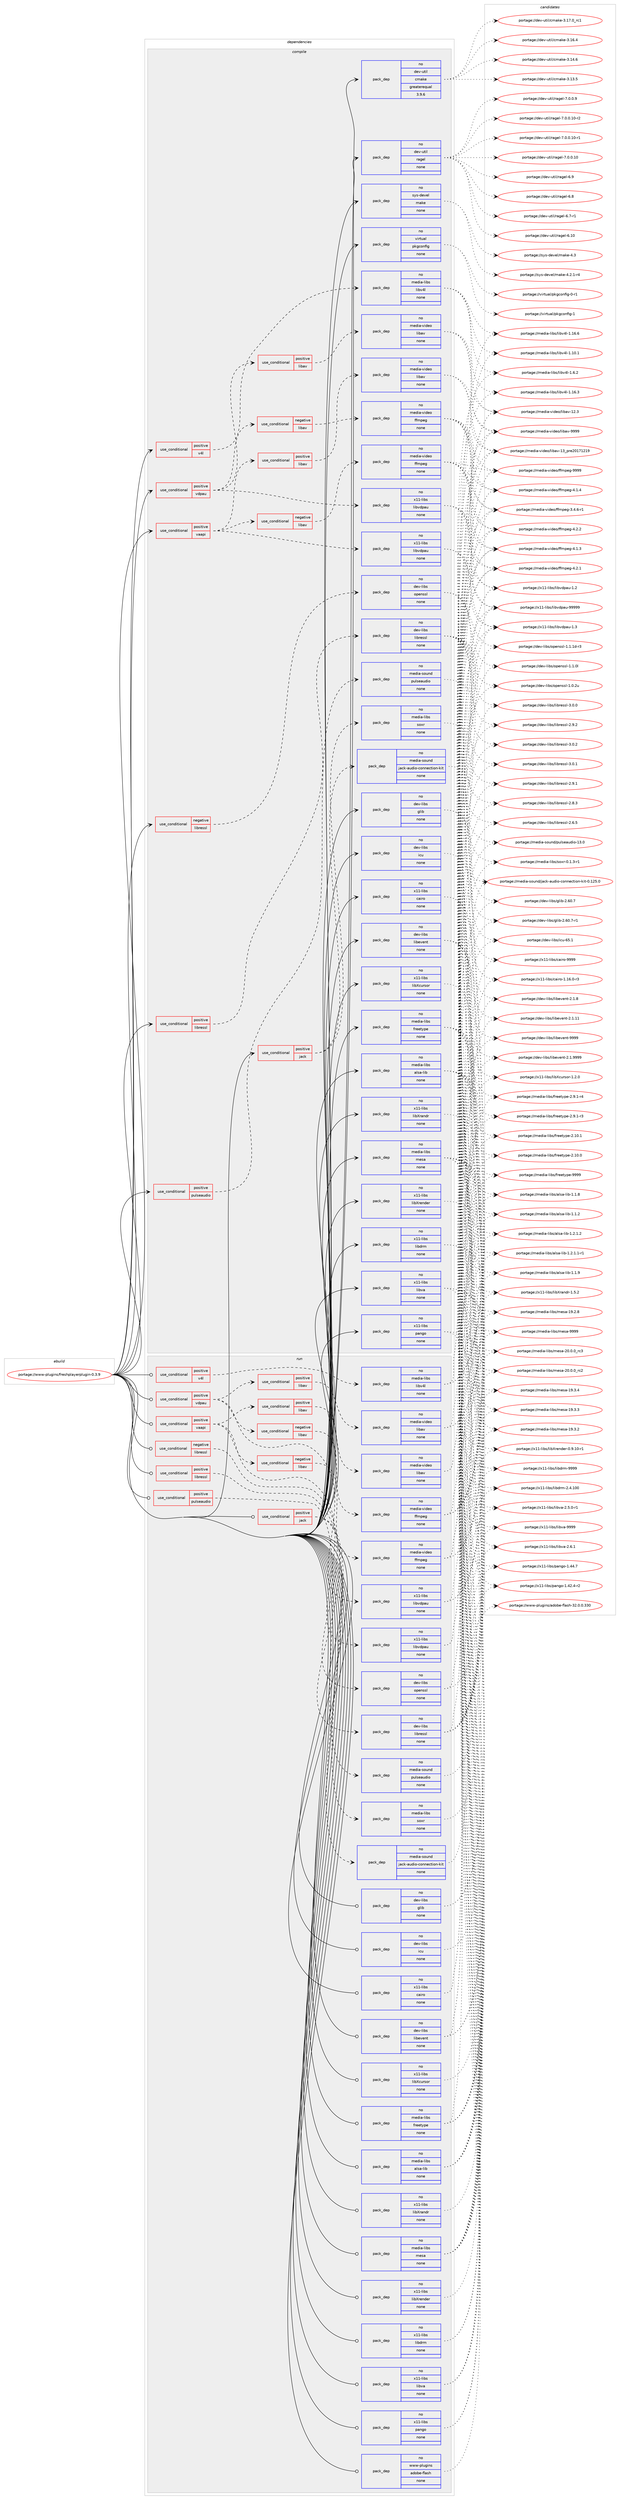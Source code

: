 digraph prolog {

# *************
# Graph options
# *************

newrank=true;
concentrate=true;
compound=true;
graph [rankdir=LR,fontname=Helvetica,fontsize=10,ranksep=1.5];#, ranksep=2.5, nodesep=0.2];
edge  [arrowhead=vee];
node  [fontname=Helvetica,fontsize=10];

# **********
# The ebuild
# **********

subgraph cluster_leftcol {
color=gray;
rank=same;
label=<<i>ebuild</i>>;
id [label="portage://www-plugins/freshplayerplugin-0.3.9", color=red, width=4, href="../www-plugins/freshplayerplugin-0.3.9.svg"];
}

# ****************
# The dependencies
# ****************

subgraph cluster_midcol {
color=gray;
label=<<i>dependencies</i>>;
subgraph cluster_compile {
fillcolor="#eeeeee";
style=filled;
label=<<i>compile</i>>;
subgraph cond4516 {
dependency26962 [label=<<TABLE BORDER="0" CELLBORDER="1" CELLSPACING="0" CELLPADDING="4"><TR><TD ROWSPAN="3" CELLPADDING="10">use_conditional</TD></TR><TR><TD>negative</TD></TR><TR><TD>libressl</TD></TR></TABLE>>, shape=none, color=red];
subgraph pack21947 {
dependency26963 [label=<<TABLE BORDER="0" CELLBORDER="1" CELLSPACING="0" CELLPADDING="4" WIDTH="220"><TR><TD ROWSPAN="6" CELLPADDING="30">pack_dep</TD></TR><TR><TD WIDTH="110">no</TD></TR><TR><TD>dev-libs</TD></TR><TR><TD>openssl</TD></TR><TR><TD>none</TD></TR><TR><TD></TD></TR></TABLE>>, shape=none, color=blue];
}
dependency26962:e -> dependency26963:w [weight=20,style="dashed",arrowhead="vee"];
}
id:e -> dependency26962:w [weight=20,style="solid",arrowhead="vee"];
subgraph cond4517 {
dependency26964 [label=<<TABLE BORDER="0" CELLBORDER="1" CELLSPACING="0" CELLPADDING="4"><TR><TD ROWSPAN="3" CELLPADDING="10">use_conditional</TD></TR><TR><TD>positive</TD></TR><TR><TD>jack</TD></TR></TABLE>>, shape=none, color=red];
subgraph pack21948 {
dependency26965 [label=<<TABLE BORDER="0" CELLBORDER="1" CELLSPACING="0" CELLPADDING="4" WIDTH="220"><TR><TD ROWSPAN="6" CELLPADDING="30">pack_dep</TD></TR><TR><TD WIDTH="110">no</TD></TR><TR><TD>media-sound</TD></TR><TR><TD>jack-audio-connection-kit</TD></TR><TR><TD>none</TD></TR><TR><TD></TD></TR></TABLE>>, shape=none, color=blue];
}
dependency26964:e -> dependency26965:w [weight=20,style="dashed",arrowhead="vee"];
subgraph pack21949 {
dependency26966 [label=<<TABLE BORDER="0" CELLBORDER="1" CELLSPACING="0" CELLPADDING="4" WIDTH="220"><TR><TD ROWSPAN="6" CELLPADDING="30">pack_dep</TD></TR><TR><TD WIDTH="110">no</TD></TR><TR><TD>media-libs</TD></TR><TR><TD>soxr</TD></TR><TR><TD>none</TD></TR><TR><TD></TD></TR></TABLE>>, shape=none, color=blue];
}
dependency26964:e -> dependency26966:w [weight=20,style="dashed",arrowhead="vee"];
}
id:e -> dependency26964:w [weight=20,style="solid",arrowhead="vee"];
subgraph cond4518 {
dependency26967 [label=<<TABLE BORDER="0" CELLBORDER="1" CELLSPACING="0" CELLPADDING="4"><TR><TD ROWSPAN="3" CELLPADDING="10">use_conditional</TD></TR><TR><TD>positive</TD></TR><TR><TD>libressl</TD></TR></TABLE>>, shape=none, color=red];
subgraph pack21950 {
dependency26968 [label=<<TABLE BORDER="0" CELLBORDER="1" CELLSPACING="0" CELLPADDING="4" WIDTH="220"><TR><TD ROWSPAN="6" CELLPADDING="30">pack_dep</TD></TR><TR><TD WIDTH="110">no</TD></TR><TR><TD>dev-libs</TD></TR><TR><TD>libressl</TD></TR><TR><TD>none</TD></TR><TR><TD></TD></TR></TABLE>>, shape=none, color=blue];
}
dependency26967:e -> dependency26968:w [weight=20,style="dashed",arrowhead="vee"];
}
id:e -> dependency26967:w [weight=20,style="solid",arrowhead="vee"];
subgraph cond4519 {
dependency26969 [label=<<TABLE BORDER="0" CELLBORDER="1" CELLSPACING="0" CELLPADDING="4"><TR><TD ROWSPAN="3" CELLPADDING="10">use_conditional</TD></TR><TR><TD>positive</TD></TR><TR><TD>pulseaudio</TD></TR></TABLE>>, shape=none, color=red];
subgraph pack21951 {
dependency26970 [label=<<TABLE BORDER="0" CELLBORDER="1" CELLSPACING="0" CELLPADDING="4" WIDTH="220"><TR><TD ROWSPAN="6" CELLPADDING="30">pack_dep</TD></TR><TR><TD WIDTH="110">no</TD></TR><TR><TD>media-sound</TD></TR><TR><TD>pulseaudio</TD></TR><TR><TD>none</TD></TR><TR><TD></TD></TR></TABLE>>, shape=none, color=blue];
}
dependency26969:e -> dependency26970:w [weight=20,style="dashed",arrowhead="vee"];
}
id:e -> dependency26969:w [weight=20,style="solid",arrowhead="vee"];
subgraph cond4520 {
dependency26971 [label=<<TABLE BORDER="0" CELLBORDER="1" CELLSPACING="0" CELLPADDING="4"><TR><TD ROWSPAN="3" CELLPADDING="10">use_conditional</TD></TR><TR><TD>positive</TD></TR><TR><TD>v4l</TD></TR></TABLE>>, shape=none, color=red];
subgraph pack21952 {
dependency26972 [label=<<TABLE BORDER="0" CELLBORDER="1" CELLSPACING="0" CELLPADDING="4" WIDTH="220"><TR><TD ROWSPAN="6" CELLPADDING="30">pack_dep</TD></TR><TR><TD WIDTH="110">no</TD></TR><TR><TD>media-libs</TD></TR><TR><TD>libv4l</TD></TR><TR><TD>none</TD></TR><TR><TD></TD></TR></TABLE>>, shape=none, color=blue];
}
dependency26971:e -> dependency26972:w [weight=20,style="dashed",arrowhead="vee"];
}
id:e -> dependency26971:w [weight=20,style="solid",arrowhead="vee"];
subgraph cond4521 {
dependency26973 [label=<<TABLE BORDER="0" CELLBORDER="1" CELLSPACING="0" CELLPADDING="4"><TR><TD ROWSPAN="3" CELLPADDING="10">use_conditional</TD></TR><TR><TD>positive</TD></TR><TR><TD>vaapi</TD></TR></TABLE>>, shape=none, color=red];
subgraph cond4522 {
dependency26974 [label=<<TABLE BORDER="0" CELLBORDER="1" CELLSPACING="0" CELLPADDING="4"><TR><TD ROWSPAN="3" CELLPADDING="10">use_conditional</TD></TR><TR><TD>positive</TD></TR><TR><TD>libav</TD></TR></TABLE>>, shape=none, color=red];
subgraph pack21953 {
dependency26975 [label=<<TABLE BORDER="0" CELLBORDER="1" CELLSPACING="0" CELLPADDING="4" WIDTH="220"><TR><TD ROWSPAN="6" CELLPADDING="30">pack_dep</TD></TR><TR><TD WIDTH="110">no</TD></TR><TR><TD>media-video</TD></TR><TR><TD>libav</TD></TR><TR><TD>none</TD></TR><TR><TD></TD></TR></TABLE>>, shape=none, color=blue];
}
dependency26974:e -> dependency26975:w [weight=20,style="dashed",arrowhead="vee"];
}
dependency26973:e -> dependency26974:w [weight=20,style="dashed",arrowhead="vee"];
subgraph cond4523 {
dependency26976 [label=<<TABLE BORDER="0" CELLBORDER="1" CELLSPACING="0" CELLPADDING="4"><TR><TD ROWSPAN="3" CELLPADDING="10">use_conditional</TD></TR><TR><TD>negative</TD></TR><TR><TD>libav</TD></TR></TABLE>>, shape=none, color=red];
subgraph pack21954 {
dependency26977 [label=<<TABLE BORDER="0" CELLBORDER="1" CELLSPACING="0" CELLPADDING="4" WIDTH="220"><TR><TD ROWSPAN="6" CELLPADDING="30">pack_dep</TD></TR><TR><TD WIDTH="110">no</TD></TR><TR><TD>media-video</TD></TR><TR><TD>ffmpeg</TD></TR><TR><TD>none</TD></TR><TR><TD></TD></TR></TABLE>>, shape=none, color=blue];
}
dependency26976:e -> dependency26977:w [weight=20,style="dashed",arrowhead="vee"];
}
dependency26973:e -> dependency26976:w [weight=20,style="dashed",arrowhead="vee"];
subgraph pack21955 {
dependency26978 [label=<<TABLE BORDER="0" CELLBORDER="1" CELLSPACING="0" CELLPADDING="4" WIDTH="220"><TR><TD ROWSPAN="6" CELLPADDING="30">pack_dep</TD></TR><TR><TD WIDTH="110">no</TD></TR><TR><TD>x11-libs</TD></TR><TR><TD>libvdpau</TD></TR><TR><TD>none</TD></TR><TR><TD></TD></TR></TABLE>>, shape=none, color=blue];
}
dependency26973:e -> dependency26978:w [weight=20,style="dashed",arrowhead="vee"];
}
id:e -> dependency26973:w [weight=20,style="solid",arrowhead="vee"];
subgraph cond4524 {
dependency26979 [label=<<TABLE BORDER="0" CELLBORDER="1" CELLSPACING="0" CELLPADDING="4"><TR><TD ROWSPAN="3" CELLPADDING="10">use_conditional</TD></TR><TR><TD>positive</TD></TR><TR><TD>vdpau</TD></TR></TABLE>>, shape=none, color=red];
subgraph cond4525 {
dependency26980 [label=<<TABLE BORDER="0" CELLBORDER="1" CELLSPACING="0" CELLPADDING="4"><TR><TD ROWSPAN="3" CELLPADDING="10">use_conditional</TD></TR><TR><TD>positive</TD></TR><TR><TD>libav</TD></TR></TABLE>>, shape=none, color=red];
subgraph pack21956 {
dependency26981 [label=<<TABLE BORDER="0" CELLBORDER="1" CELLSPACING="0" CELLPADDING="4" WIDTH="220"><TR><TD ROWSPAN="6" CELLPADDING="30">pack_dep</TD></TR><TR><TD WIDTH="110">no</TD></TR><TR><TD>media-video</TD></TR><TR><TD>libav</TD></TR><TR><TD>none</TD></TR><TR><TD></TD></TR></TABLE>>, shape=none, color=blue];
}
dependency26980:e -> dependency26981:w [weight=20,style="dashed",arrowhead="vee"];
}
dependency26979:e -> dependency26980:w [weight=20,style="dashed",arrowhead="vee"];
subgraph cond4526 {
dependency26982 [label=<<TABLE BORDER="0" CELLBORDER="1" CELLSPACING="0" CELLPADDING="4"><TR><TD ROWSPAN="3" CELLPADDING="10">use_conditional</TD></TR><TR><TD>negative</TD></TR><TR><TD>libav</TD></TR></TABLE>>, shape=none, color=red];
subgraph pack21957 {
dependency26983 [label=<<TABLE BORDER="0" CELLBORDER="1" CELLSPACING="0" CELLPADDING="4" WIDTH="220"><TR><TD ROWSPAN="6" CELLPADDING="30">pack_dep</TD></TR><TR><TD WIDTH="110">no</TD></TR><TR><TD>media-video</TD></TR><TR><TD>ffmpeg</TD></TR><TR><TD>none</TD></TR><TR><TD></TD></TR></TABLE>>, shape=none, color=blue];
}
dependency26982:e -> dependency26983:w [weight=20,style="dashed",arrowhead="vee"];
}
dependency26979:e -> dependency26982:w [weight=20,style="dashed",arrowhead="vee"];
subgraph pack21958 {
dependency26984 [label=<<TABLE BORDER="0" CELLBORDER="1" CELLSPACING="0" CELLPADDING="4" WIDTH="220"><TR><TD ROWSPAN="6" CELLPADDING="30">pack_dep</TD></TR><TR><TD WIDTH="110">no</TD></TR><TR><TD>x11-libs</TD></TR><TR><TD>libvdpau</TD></TR><TR><TD>none</TD></TR><TR><TD></TD></TR></TABLE>>, shape=none, color=blue];
}
dependency26979:e -> dependency26984:w [weight=20,style="dashed",arrowhead="vee"];
}
id:e -> dependency26979:w [weight=20,style="solid",arrowhead="vee"];
subgraph pack21959 {
dependency26985 [label=<<TABLE BORDER="0" CELLBORDER="1" CELLSPACING="0" CELLPADDING="4" WIDTH="220"><TR><TD ROWSPAN="6" CELLPADDING="30">pack_dep</TD></TR><TR><TD WIDTH="110">no</TD></TR><TR><TD>dev-libs</TD></TR><TR><TD>glib</TD></TR><TR><TD>none</TD></TR><TR><TD></TD></TR></TABLE>>, shape=none, color=blue];
}
id:e -> dependency26985:w [weight=20,style="solid",arrowhead="vee"];
subgraph pack21960 {
dependency26986 [label=<<TABLE BORDER="0" CELLBORDER="1" CELLSPACING="0" CELLPADDING="4" WIDTH="220"><TR><TD ROWSPAN="6" CELLPADDING="30">pack_dep</TD></TR><TR><TD WIDTH="110">no</TD></TR><TR><TD>dev-libs</TD></TR><TR><TD>icu</TD></TR><TR><TD>none</TD></TR><TR><TD></TD></TR></TABLE>>, shape=none, color=blue];
}
id:e -> dependency26986:w [weight=20,style="solid",arrowhead="vee"];
subgraph pack21961 {
dependency26987 [label=<<TABLE BORDER="0" CELLBORDER="1" CELLSPACING="0" CELLPADDING="4" WIDTH="220"><TR><TD ROWSPAN="6" CELLPADDING="30">pack_dep</TD></TR><TR><TD WIDTH="110">no</TD></TR><TR><TD>dev-libs</TD></TR><TR><TD>libevent</TD></TR><TR><TD>none</TD></TR><TR><TD></TD></TR></TABLE>>, shape=none, color=blue];
}
id:e -> dependency26987:w [weight=20,style="solid",arrowhead="vee"];
subgraph pack21962 {
dependency26988 [label=<<TABLE BORDER="0" CELLBORDER="1" CELLSPACING="0" CELLPADDING="4" WIDTH="220"><TR><TD ROWSPAN="6" CELLPADDING="30">pack_dep</TD></TR><TR><TD WIDTH="110">no</TD></TR><TR><TD>dev-util</TD></TR><TR><TD>cmake</TD></TR><TR><TD>greaterequal</TD></TR><TR><TD>3.9.6</TD></TR></TABLE>>, shape=none, color=blue];
}
id:e -> dependency26988:w [weight=20,style="solid",arrowhead="vee"];
subgraph pack21963 {
dependency26989 [label=<<TABLE BORDER="0" CELLBORDER="1" CELLSPACING="0" CELLPADDING="4" WIDTH="220"><TR><TD ROWSPAN="6" CELLPADDING="30">pack_dep</TD></TR><TR><TD WIDTH="110">no</TD></TR><TR><TD>dev-util</TD></TR><TR><TD>ragel</TD></TR><TR><TD>none</TD></TR><TR><TD></TD></TR></TABLE>>, shape=none, color=blue];
}
id:e -> dependency26989:w [weight=20,style="solid",arrowhead="vee"];
subgraph pack21964 {
dependency26990 [label=<<TABLE BORDER="0" CELLBORDER="1" CELLSPACING="0" CELLPADDING="4" WIDTH="220"><TR><TD ROWSPAN="6" CELLPADDING="30">pack_dep</TD></TR><TR><TD WIDTH="110">no</TD></TR><TR><TD>media-libs</TD></TR><TR><TD>alsa-lib</TD></TR><TR><TD>none</TD></TR><TR><TD></TD></TR></TABLE>>, shape=none, color=blue];
}
id:e -> dependency26990:w [weight=20,style="solid",arrowhead="vee"];
subgraph pack21965 {
dependency26991 [label=<<TABLE BORDER="0" CELLBORDER="1" CELLSPACING="0" CELLPADDING="4" WIDTH="220"><TR><TD ROWSPAN="6" CELLPADDING="30">pack_dep</TD></TR><TR><TD WIDTH="110">no</TD></TR><TR><TD>media-libs</TD></TR><TR><TD>freetype</TD></TR><TR><TD>none</TD></TR><TR><TD></TD></TR></TABLE>>, shape=none, color=blue];
}
id:e -> dependency26991:w [weight=20,style="solid",arrowhead="vee"];
subgraph pack21966 {
dependency26992 [label=<<TABLE BORDER="0" CELLBORDER="1" CELLSPACING="0" CELLPADDING="4" WIDTH="220"><TR><TD ROWSPAN="6" CELLPADDING="30">pack_dep</TD></TR><TR><TD WIDTH="110">no</TD></TR><TR><TD>media-libs</TD></TR><TR><TD>mesa</TD></TR><TR><TD>none</TD></TR><TR><TD></TD></TR></TABLE>>, shape=none, color=blue];
}
id:e -> dependency26992:w [weight=20,style="solid",arrowhead="vee"];
subgraph pack21967 {
dependency26993 [label=<<TABLE BORDER="0" CELLBORDER="1" CELLSPACING="0" CELLPADDING="4" WIDTH="220"><TR><TD ROWSPAN="6" CELLPADDING="30">pack_dep</TD></TR><TR><TD WIDTH="110">no</TD></TR><TR><TD>sys-devel</TD></TR><TR><TD>make</TD></TR><TR><TD>none</TD></TR><TR><TD></TD></TR></TABLE>>, shape=none, color=blue];
}
id:e -> dependency26993:w [weight=20,style="solid",arrowhead="vee"];
subgraph pack21968 {
dependency26994 [label=<<TABLE BORDER="0" CELLBORDER="1" CELLSPACING="0" CELLPADDING="4" WIDTH="220"><TR><TD ROWSPAN="6" CELLPADDING="30">pack_dep</TD></TR><TR><TD WIDTH="110">no</TD></TR><TR><TD>virtual</TD></TR><TR><TD>pkgconfig</TD></TR><TR><TD>none</TD></TR><TR><TD></TD></TR></TABLE>>, shape=none, color=blue];
}
id:e -> dependency26994:w [weight=20,style="solid",arrowhead="vee"];
subgraph pack21969 {
dependency26995 [label=<<TABLE BORDER="0" CELLBORDER="1" CELLSPACING="0" CELLPADDING="4" WIDTH="220"><TR><TD ROWSPAN="6" CELLPADDING="30">pack_dep</TD></TR><TR><TD WIDTH="110">no</TD></TR><TR><TD>x11-libs</TD></TR><TR><TD>cairo</TD></TR><TR><TD>none</TD></TR><TR><TD></TD></TR></TABLE>>, shape=none, color=blue];
}
id:e -> dependency26995:w [weight=20,style="solid",arrowhead="vee"];
subgraph pack21970 {
dependency26996 [label=<<TABLE BORDER="0" CELLBORDER="1" CELLSPACING="0" CELLPADDING="4" WIDTH="220"><TR><TD ROWSPAN="6" CELLPADDING="30">pack_dep</TD></TR><TR><TD WIDTH="110">no</TD></TR><TR><TD>x11-libs</TD></TR><TR><TD>libXcursor</TD></TR><TR><TD>none</TD></TR><TR><TD></TD></TR></TABLE>>, shape=none, color=blue];
}
id:e -> dependency26996:w [weight=20,style="solid",arrowhead="vee"];
subgraph pack21971 {
dependency26997 [label=<<TABLE BORDER="0" CELLBORDER="1" CELLSPACING="0" CELLPADDING="4" WIDTH="220"><TR><TD ROWSPAN="6" CELLPADDING="30">pack_dep</TD></TR><TR><TD WIDTH="110">no</TD></TR><TR><TD>x11-libs</TD></TR><TR><TD>libXrandr</TD></TR><TR><TD>none</TD></TR><TR><TD></TD></TR></TABLE>>, shape=none, color=blue];
}
id:e -> dependency26997:w [weight=20,style="solid",arrowhead="vee"];
subgraph pack21972 {
dependency26998 [label=<<TABLE BORDER="0" CELLBORDER="1" CELLSPACING="0" CELLPADDING="4" WIDTH="220"><TR><TD ROWSPAN="6" CELLPADDING="30">pack_dep</TD></TR><TR><TD WIDTH="110">no</TD></TR><TR><TD>x11-libs</TD></TR><TR><TD>libXrender</TD></TR><TR><TD>none</TD></TR><TR><TD></TD></TR></TABLE>>, shape=none, color=blue];
}
id:e -> dependency26998:w [weight=20,style="solid",arrowhead="vee"];
subgraph pack21973 {
dependency26999 [label=<<TABLE BORDER="0" CELLBORDER="1" CELLSPACING="0" CELLPADDING="4" WIDTH="220"><TR><TD ROWSPAN="6" CELLPADDING="30">pack_dep</TD></TR><TR><TD WIDTH="110">no</TD></TR><TR><TD>x11-libs</TD></TR><TR><TD>libdrm</TD></TR><TR><TD>none</TD></TR><TR><TD></TD></TR></TABLE>>, shape=none, color=blue];
}
id:e -> dependency26999:w [weight=20,style="solid",arrowhead="vee"];
subgraph pack21974 {
dependency27000 [label=<<TABLE BORDER="0" CELLBORDER="1" CELLSPACING="0" CELLPADDING="4" WIDTH="220"><TR><TD ROWSPAN="6" CELLPADDING="30">pack_dep</TD></TR><TR><TD WIDTH="110">no</TD></TR><TR><TD>x11-libs</TD></TR><TR><TD>libva</TD></TR><TR><TD>none</TD></TR><TR><TD></TD></TR></TABLE>>, shape=none, color=blue];
}
id:e -> dependency27000:w [weight=20,style="solid",arrowhead="vee"];
subgraph pack21975 {
dependency27001 [label=<<TABLE BORDER="0" CELLBORDER="1" CELLSPACING="0" CELLPADDING="4" WIDTH="220"><TR><TD ROWSPAN="6" CELLPADDING="30">pack_dep</TD></TR><TR><TD WIDTH="110">no</TD></TR><TR><TD>x11-libs</TD></TR><TR><TD>pango</TD></TR><TR><TD>none</TD></TR><TR><TD></TD></TR></TABLE>>, shape=none, color=blue];
}
id:e -> dependency27001:w [weight=20,style="solid",arrowhead="vee"];
}
subgraph cluster_compileandrun {
fillcolor="#eeeeee";
style=filled;
label=<<i>compile and run</i>>;
}
subgraph cluster_run {
fillcolor="#eeeeee";
style=filled;
label=<<i>run</i>>;
subgraph cond4527 {
dependency27002 [label=<<TABLE BORDER="0" CELLBORDER="1" CELLSPACING="0" CELLPADDING="4"><TR><TD ROWSPAN="3" CELLPADDING="10">use_conditional</TD></TR><TR><TD>negative</TD></TR><TR><TD>libressl</TD></TR></TABLE>>, shape=none, color=red];
subgraph pack21976 {
dependency27003 [label=<<TABLE BORDER="0" CELLBORDER="1" CELLSPACING="0" CELLPADDING="4" WIDTH="220"><TR><TD ROWSPAN="6" CELLPADDING="30">pack_dep</TD></TR><TR><TD WIDTH="110">no</TD></TR><TR><TD>dev-libs</TD></TR><TR><TD>openssl</TD></TR><TR><TD>none</TD></TR><TR><TD></TD></TR></TABLE>>, shape=none, color=blue];
}
dependency27002:e -> dependency27003:w [weight=20,style="dashed",arrowhead="vee"];
}
id:e -> dependency27002:w [weight=20,style="solid",arrowhead="odot"];
subgraph cond4528 {
dependency27004 [label=<<TABLE BORDER="0" CELLBORDER="1" CELLSPACING="0" CELLPADDING="4"><TR><TD ROWSPAN="3" CELLPADDING="10">use_conditional</TD></TR><TR><TD>positive</TD></TR><TR><TD>jack</TD></TR></TABLE>>, shape=none, color=red];
subgraph pack21977 {
dependency27005 [label=<<TABLE BORDER="0" CELLBORDER="1" CELLSPACING="0" CELLPADDING="4" WIDTH="220"><TR><TD ROWSPAN="6" CELLPADDING="30">pack_dep</TD></TR><TR><TD WIDTH="110">no</TD></TR><TR><TD>media-sound</TD></TR><TR><TD>jack-audio-connection-kit</TD></TR><TR><TD>none</TD></TR><TR><TD></TD></TR></TABLE>>, shape=none, color=blue];
}
dependency27004:e -> dependency27005:w [weight=20,style="dashed",arrowhead="vee"];
subgraph pack21978 {
dependency27006 [label=<<TABLE BORDER="0" CELLBORDER="1" CELLSPACING="0" CELLPADDING="4" WIDTH="220"><TR><TD ROWSPAN="6" CELLPADDING="30">pack_dep</TD></TR><TR><TD WIDTH="110">no</TD></TR><TR><TD>media-libs</TD></TR><TR><TD>soxr</TD></TR><TR><TD>none</TD></TR><TR><TD></TD></TR></TABLE>>, shape=none, color=blue];
}
dependency27004:e -> dependency27006:w [weight=20,style="dashed",arrowhead="vee"];
}
id:e -> dependency27004:w [weight=20,style="solid",arrowhead="odot"];
subgraph cond4529 {
dependency27007 [label=<<TABLE BORDER="0" CELLBORDER="1" CELLSPACING="0" CELLPADDING="4"><TR><TD ROWSPAN="3" CELLPADDING="10">use_conditional</TD></TR><TR><TD>positive</TD></TR><TR><TD>libressl</TD></TR></TABLE>>, shape=none, color=red];
subgraph pack21979 {
dependency27008 [label=<<TABLE BORDER="0" CELLBORDER="1" CELLSPACING="0" CELLPADDING="4" WIDTH="220"><TR><TD ROWSPAN="6" CELLPADDING="30">pack_dep</TD></TR><TR><TD WIDTH="110">no</TD></TR><TR><TD>dev-libs</TD></TR><TR><TD>libressl</TD></TR><TR><TD>none</TD></TR><TR><TD></TD></TR></TABLE>>, shape=none, color=blue];
}
dependency27007:e -> dependency27008:w [weight=20,style="dashed",arrowhead="vee"];
}
id:e -> dependency27007:w [weight=20,style="solid",arrowhead="odot"];
subgraph cond4530 {
dependency27009 [label=<<TABLE BORDER="0" CELLBORDER="1" CELLSPACING="0" CELLPADDING="4"><TR><TD ROWSPAN="3" CELLPADDING="10">use_conditional</TD></TR><TR><TD>positive</TD></TR><TR><TD>pulseaudio</TD></TR></TABLE>>, shape=none, color=red];
subgraph pack21980 {
dependency27010 [label=<<TABLE BORDER="0" CELLBORDER="1" CELLSPACING="0" CELLPADDING="4" WIDTH="220"><TR><TD ROWSPAN="6" CELLPADDING="30">pack_dep</TD></TR><TR><TD WIDTH="110">no</TD></TR><TR><TD>media-sound</TD></TR><TR><TD>pulseaudio</TD></TR><TR><TD>none</TD></TR><TR><TD></TD></TR></TABLE>>, shape=none, color=blue];
}
dependency27009:e -> dependency27010:w [weight=20,style="dashed",arrowhead="vee"];
}
id:e -> dependency27009:w [weight=20,style="solid",arrowhead="odot"];
subgraph cond4531 {
dependency27011 [label=<<TABLE BORDER="0" CELLBORDER="1" CELLSPACING="0" CELLPADDING="4"><TR><TD ROWSPAN="3" CELLPADDING="10">use_conditional</TD></TR><TR><TD>positive</TD></TR><TR><TD>v4l</TD></TR></TABLE>>, shape=none, color=red];
subgraph pack21981 {
dependency27012 [label=<<TABLE BORDER="0" CELLBORDER="1" CELLSPACING="0" CELLPADDING="4" WIDTH="220"><TR><TD ROWSPAN="6" CELLPADDING="30">pack_dep</TD></TR><TR><TD WIDTH="110">no</TD></TR><TR><TD>media-libs</TD></TR><TR><TD>libv4l</TD></TR><TR><TD>none</TD></TR><TR><TD></TD></TR></TABLE>>, shape=none, color=blue];
}
dependency27011:e -> dependency27012:w [weight=20,style="dashed",arrowhead="vee"];
}
id:e -> dependency27011:w [weight=20,style="solid",arrowhead="odot"];
subgraph cond4532 {
dependency27013 [label=<<TABLE BORDER="0" CELLBORDER="1" CELLSPACING="0" CELLPADDING="4"><TR><TD ROWSPAN="3" CELLPADDING="10">use_conditional</TD></TR><TR><TD>positive</TD></TR><TR><TD>vaapi</TD></TR></TABLE>>, shape=none, color=red];
subgraph cond4533 {
dependency27014 [label=<<TABLE BORDER="0" CELLBORDER="1" CELLSPACING="0" CELLPADDING="4"><TR><TD ROWSPAN="3" CELLPADDING="10">use_conditional</TD></TR><TR><TD>positive</TD></TR><TR><TD>libav</TD></TR></TABLE>>, shape=none, color=red];
subgraph pack21982 {
dependency27015 [label=<<TABLE BORDER="0" CELLBORDER="1" CELLSPACING="0" CELLPADDING="4" WIDTH="220"><TR><TD ROWSPAN="6" CELLPADDING="30">pack_dep</TD></TR><TR><TD WIDTH="110">no</TD></TR><TR><TD>media-video</TD></TR><TR><TD>libav</TD></TR><TR><TD>none</TD></TR><TR><TD></TD></TR></TABLE>>, shape=none, color=blue];
}
dependency27014:e -> dependency27015:w [weight=20,style="dashed",arrowhead="vee"];
}
dependency27013:e -> dependency27014:w [weight=20,style="dashed",arrowhead="vee"];
subgraph cond4534 {
dependency27016 [label=<<TABLE BORDER="0" CELLBORDER="1" CELLSPACING="0" CELLPADDING="4"><TR><TD ROWSPAN="3" CELLPADDING="10">use_conditional</TD></TR><TR><TD>negative</TD></TR><TR><TD>libav</TD></TR></TABLE>>, shape=none, color=red];
subgraph pack21983 {
dependency27017 [label=<<TABLE BORDER="0" CELLBORDER="1" CELLSPACING="0" CELLPADDING="4" WIDTH="220"><TR><TD ROWSPAN="6" CELLPADDING="30">pack_dep</TD></TR><TR><TD WIDTH="110">no</TD></TR><TR><TD>media-video</TD></TR><TR><TD>ffmpeg</TD></TR><TR><TD>none</TD></TR><TR><TD></TD></TR></TABLE>>, shape=none, color=blue];
}
dependency27016:e -> dependency27017:w [weight=20,style="dashed",arrowhead="vee"];
}
dependency27013:e -> dependency27016:w [weight=20,style="dashed",arrowhead="vee"];
subgraph pack21984 {
dependency27018 [label=<<TABLE BORDER="0" CELLBORDER="1" CELLSPACING="0" CELLPADDING="4" WIDTH="220"><TR><TD ROWSPAN="6" CELLPADDING="30">pack_dep</TD></TR><TR><TD WIDTH="110">no</TD></TR><TR><TD>x11-libs</TD></TR><TR><TD>libvdpau</TD></TR><TR><TD>none</TD></TR><TR><TD></TD></TR></TABLE>>, shape=none, color=blue];
}
dependency27013:e -> dependency27018:w [weight=20,style="dashed",arrowhead="vee"];
}
id:e -> dependency27013:w [weight=20,style="solid",arrowhead="odot"];
subgraph cond4535 {
dependency27019 [label=<<TABLE BORDER="0" CELLBORDER="1" CELLSPACING="0" CELLPADDING="4"><TR><TD ROWSPAN="3" CELLPADDING="10">use_conditional</TD></TR><TR><TD>positive</TD></TR><TR><TD>vdpau</TD></TR></TABLE>>, shape=none, color=red];
subgraph cond4536 {
dependency27020 [label=<<TABLE BORDER="0" CELLBORDER="1" CELLSPACING="0" CELLPADDING="4"><TR><TD ROWSPAN="3" CELLPADDING="10">use_conditional</TD></TR><TR><TD>positive</TD></TR><TR><TD>libav</TD></TR></TABLE>>, shape=none, color=red];
subgraph pack21985 {
dependency27021 [label=<<TABLE BORDER="0" CELLBORDER="1" CELLSPACING="0" CELLPADDING="4" WIDTH="220"><TR><TD ROWSPAN="6" CELLPADDING="30">pack_dep</TD></TR><TR><TD WIDTH="110">no</TD></TR><TR><TD>media-video</TD></TR><TR><TD>libav</TD></TR><TR><TD>none</TD></TR><TR><TD></TD></TR></TABLE>>, shape=none, color=blue];
}
dependency27020:e -> dependency27021:w [weight=20,style="dashed",arrowhead="vee"];
}
dependency27019:e -> dependency27020:w [weight=20,style="dashed",arrowhead="vee"];
subgraph cond4537 {
dependency27022 [label=<<TABLE BORDER="0" CELLBORDER="1" CELLSPACING="0" CELLPADDING="4"><TR><TD ROWSPAN="3" CELLPADDING="10">use_conditional</TD></TR><TR><TD>negative</TD></TR><TR><TD>libav</TD></TR></TABLE>>, shape=none, color=red];
subgraph pack21986 {
dependency27023 [label=<<TABLE BORDER="0" CELLBORDER="1" CELLSPACING="0" CELLPADDING="4" WIDTH="220"><TR><TD ROWSPAN="6" CELLPADDING="30">pack_dep</TD></TR><TR><TD WIDTH="110">no</TD></TR><TR><TD>media-video</TD></TR><TR><TD>ffmpeg</TD></TR><TR><TD>none</TD></TR><TR><TD></TD></TR></TABLE>>, shape=none, color=blue];
}
dependency27022:e -> dependency27023:w [weight=20,style="dashed",arrowhead="vee"];
}
dependency27019:e -> dependency27022:w [weight=20,style="dashed",arrowhead="vee"];
subgraph pack21987 {
dependency27024 [label=<<TABLE BORDER="0" CELLBORDER="1" CELLSPACING="0" CELLPADDING="4" WIDTH="220"><TR><TD ROWSPAN="6" CELLPADDING="30">pack_dep</TD></TR><TR><TD WIDTH="110">no</TD></TR><TR><TD>x11-libs</TD></TR><TR><TD>libvdpau</TD></TR><TR><TD>none</TD></TR><TR><TD></TD></TR></TABLE>>, shape=none, color=blue];
}
dependency27019:e -> dependency27024:w [weight=20,style="dashed",arrowhead="vee"];
}
id:e -> dependency27019:w [weight=20,style="solid",arrowhead="odot"];
subgraph pack21988 {
dependency27025 [label=<<TABLE BORDER="0" CELLBORDER="1" CELLSPACING="0" CELLPADDING="4" WIDTH="220"><TR><TD ROWSPAN="6" CELLPADDING="30">pack_dep</TD></TR><TR><TD WIDTH="110">no</TD></TR><TR><TD>dev-libs</TD></TR><TR><TD>glib</TD></TR><TR><TD>none</TD></TR><TR><TD></TD></TR></TABLE>>, shape=none, color=blue];
}
id:e -> dependency27025:w [weight=20,style="solid",arrowhead="odot"];
subgraph pack21989 {
dependency27026 [label=<<TABLE BORDER="0" CELLBORDER="1" CELLSPACING="0" CELLPADDING="4" WIDTH="220"><TR><TD ROWSPAN="6" CELLPADDING="30">pack_dep</TD></TR><TR><TD WIDTH="110">no</TD></TR><TR><TD>dev-libs</TD></TR><TR><TD>icu</TD></TR><TR><TD>none</TD></TR><TR><TD></TD></TR></TABLE>>, shape=none, color=blue];
}
id:e -> dependency27026:w [weight=20,style="solid",arrowhead="odot"];
subgraph pack21990 {
dependency27027 [label=<<TABLE BORDER="0" CELLBORDER="1" CELLSPACING="0" CELLPADDING="4" WIDTH="220"><TR><TD ROWSPAN="6" CELLPADDING="30">pack_dep</TD></TR><TR><TD WIDTH="110">no</TD></TR><TR><TD>dev-libs</TD></TR><TR><TD>libevent</TD></TR><TR><TD>none</TD></TR><TR><TD></TD></TR></TABLE>>, shape=none, color=blue];
}
id:e -> dependency27027:w [weight=20,style="solid",arrowhead="odot"];
subgraph pack21991 {
dependency27028 [label=<<TABLE BORDER="0" CELLBORDER="1" CELLSPACING="0" CELLPADDING="4" WIDTH="220"><TR><TD ROWSPAN="6" CELLPADDING="30">pack_dep</TD></TR><TR><TD WIDTH="110">no</TD></TR><TR><TD>media-libs</TD></TR><TR><TD>alsa-lib</TD></TR><TR><TD>none</TD></TR><TR><TD></TD></TR></TABLE>>, shape=none, color=blue];
}
id:e -> dependency27028:w [weight=20,style="solid",arrowhead="odot"];
subgraph pack21992 {
dependency27029 [label=<<TABLE BORDER="0" CELLBORDER="1" CELLSPACING="0" CELLPADDING="4" WIDTH="220"><TR><TD ROWSPAN="6" CELLPADDING="30">pack_dep</TD></TR><TR><TD WIDTH="110">no</TD></TR><TR><TD>media-libs</TD></TR><TR><TD>freetype</TD></TR><TR><TD>none</TD></TR><TR><TD></TD></TR></TABLE>>, shape=none, color=blue];
}
id:e -> dependency27029:w [weight=20,style="solid",arrowhead="odot"];
subgraph pack21993 {
dependency27030 [label=<<TABLE BORDER="0" CELLBORDER="1" CELLSPACING="0" CELLPADDING="4" WIDTH="220"><TR><TD ROWSPAN="6" CELLPADDING="30">pack_dep</TD></TR><TR><TD WIDTH="110">no</TD></TR><TR><TD>media-libs</TD></TR><TR><TD>mesa</TD></TR><TR><TD>none</TD></TR><TR><TD></TD></TR></TABLE>>, shape=none, color=blue];
}
id:e -> dependency27030:w [weight=20,style="solid",arrowhead="odot"];
subgraph pack21994 {
dependency27031 [label=<<TABLE BORDER="0" CELLBORDER="1" CELLSPACING="0" CELLPADDING="4" WIDTH="220"><TR><TD ROWSPAN="6" CELLPADDING="30">pack_dep</TD></TR><TR><TD WIDTH="110">no</TD></TR><TR><TD>www-plugins</TD></TR><TR><TD>adobe-flash</TD></TR><TR><TD>none</TD></TR><TR><TD></TD></TR></TABLE>>, shape=none, color=blue];
}
id:e -> dependency27031:w [weight=20,style="solid",arrowhead="odot"];
subgraph pack21995 {
dependency27032 [label=<<TABLE BORDER="0" CELLBORDER="1" CELLSPACING="0" CELLPADDING="4" WIDTH="220"><TR><TD ROWSPAN="6" CELLPADDING="30">pack_dep</TD></TR><TR><TD WIDTH="110">no</TD></TR><TR><TD>x11-libs</TD></TR><TR><TD>cairo</TD></TR><TR><TD>none</TD></TR><TR><TD></TD></TR></TABLE>>, shape=none, color=blue];
}
id:e -> dependency27032:w [weight=20,style="solid",arrowhead="odot"];
subgraph pack21996 {
dependency27033 [label=<<TABLE BORDER="0" CELLBORDER="1" CELLSPACING="0" CELLPADDING="4" WIDTH="220"><TR><TD ROWSPAN="6" CELLPADDING="30">pack_dep</TD></TR><TR><TD WIDTH="110">no</TD></TR><TR><TD>x11-libs</TD></TR><TR><TD>libXcursor</TD></TR><TR><TD>none</TD></TR><TR><TD></TD></TR></TABLE>>, shape=none, color=blue];
}
id:e -> dependency27033:w [weight=20,style="solid",arrowhead="odot"];
subgraph pack21997 {
dependency27034 [label=<<TABLE BORDER="0" CELLBORDER="1" CELLSPACING="0" CELLPADDING="4" WIDTH="220"><TR><TD ROWSPAN="6" CELLPADDING="30">pack_dep</TD></TR><TR><TD WIDTH="110">no</TD></TR><TR><TD>x11-libs</TD></TR><TR><TD>libXrandr</TD></TR><TR><TD>none</TD></TR><TR><TD></TD></TR></TABLE>>, shape=none, color=blue];
}
id:e -> dependency27034:w [weight=20,style="solid",arrowhead="odot"];
subgraph pack21998 {
dependency27035 [label=<<TABLE BORDER="0" CELLBORDER="1" CELLSPACING="0" CELLPADDING="4" WIDTH="220"><TR><TD ROWSPAN="6" CELLPADDING="30">pack_dep</TD></TR><TR><TD WIDTH="110">no</TD></TR><TR><TD>x11-libs</TD></TR><TR><TD>libXrender</TD></TR><TR><TD>none</TD></TR><TR><TD></TD></TR></TABLE>>, shape=none, color=blue];
}
id:e -> dependency27035:w [weight=20,style="solid",arrowhead="odot"];
subgraph pack21999 {
dependency27036 [label=<<TABLE BORDER="0" CELLBORDER="1" CELLSPACING="0" CELLPADDING="4" WIDTH="220"><TR><TD ROWSPAN="6" CELLPADDING="30">pack_dep</TD></TR><TR><TD WIDTH="110">no</TD></TR><TR><TD>x11-libs</TD></TR><TR><TD>libdrm</TD></TR><TR><TD>none</TD></TR><TR><TD></TD></TR></TABLE>>, shape=none, color=blue];
}
id:e -> dependency27036:w [weight=20,style="solid",arrowhead="odot"];
subgraph pack22000 {
dependency27037 [label=<<TABLE BORDER="0" CELLBORDER="1" CELLSPACING="0" CELLPADDING="4" WIDTH="220"><TR><TD ROWSPAN="6" CELLPADDING="30">pack_dep</TD></TR><TR><TD WIDTH="110">no</TD></TR><TR><TD>x11-libs</TD></TR><TR><TD>libva</TD></TR><TR><TD>none</TD></TR><TR><TD></TD></TR></TABLE>>, shape=none, color=blue];
}
id:e -> dependency27037:w [weight=20,style="solid",arrowhead="odot"];
subgraph pack22001 {
dependency27038 [label=<<TABLE BORDER="0" CELLBORDER="1" CELLSPACING="0" CELLPADDING="4" WIDTH="220"><TR><TD ROWSPAN="6" CELLPADDING="30">pack_dep</TD></TR><TR><TD WIDTH="110">no</TD></TR><TR><TD>x11-libs</TD></TR><TR><TD>pango</TD></TR><TR><TD>none</TD></TR><TR><TD></TD></TR></TABLE>>, shape=none, color=blue];
}
id:e -> dependency27038:w [weight=20,style="solid",arrowhead="odot"];
}
}

# **************
# The candidates
# **************

subgraph cluster_choices {
rank=same;
color=gray;
label=<<i>candidates</i>>;

subgraph choice21947 {
color=black;
nodesep=1;
choice1001011184510810598115471111121011101151151084549464946491004511451 [label="portage://dev-libs/openssl-1.1.1d-r3", color=red, width=4,href="../dev-libs/openssl-1.1.1d-r3.svg"];
choice100101118451081059811547111112101110115115108454946494648108 [label="portage://dev-libs/openssl-1.1.0l", color=red, width=4,href="../dev-libs/openssl-1.1.0l.svg"];
choice100101118451081059811547111112101110115115108454946484650117 [label="portage://dev-libs/openssl-1.0.2u", color=red, width=4,href="../dev-libs/openssl-1.0.2u.svg"];
dependency26963:e -> choice1001011184510810598115471111121011101151151084549464946491004511451:w [style=dotted,weight="100"];
dependency26963:e -> choice100101118451081059811547111112101110115115108454946494648108:w [style=dotted,weight="100"];
dependency26963:e -> choice100101118451081059811547111112101110115115108454946484650117:w [style=dotted,weight="100"];
}
subgraph choice21948 {
color=black;
nodesep=1;
choice10910110010597451151111171101004710697991074597117100105111459911111011010199116105111110451071051164548464950534648 [label="portage://media-sound/jack-audio-connection-kit-0.125.0", color=red, width=4,href="../media-sound/jack-audio-connection-kit-0.125.0.svg"];
dependency26965:e -> choice10910110010597451151111171101004710697991074597117100105111459911111011010199116105111110451071051164548464950534648:w [style=dotted,weight="100"];
}
subgraph choice21949 {
color=black;
nodesep=1;
choice109101100105974510810598115471151111201144548464946514511449 [label="portage://media-libs/soxr-0.1.3-r1", color=red, width=4,href="../media-libs/soxr-0.1.3-r1.svg"];
dependency26966:e -> choice109101100105974510810598115471151111201144548464946514511449:w [style=dotted,weight="100"];
}
subgraph choice21950 {
color=black;
nodesep=1;
choice10010111845108105981154710810598114101115115108455146484650 [label="portage://dev-libs/libressl-3.0.2", color=red, width=4,href="../dev-libs/libressl-3.0.2.svg"];
choice10010111845108105981154710810598114101115115108455146484649 [label="portage://dev-libs/libressl-3.0.1", color=red, width=4,href="../dev-libs/libressl-3.0.1.svg"];
choice10010111845108105981154710810598114101115115108455146484648 [label="portage://dev-libs/libressl-3.0.0", color=red, width=4,href="../dev-libs/libressl-3.0.0.svg"];
choice10010111845108105981154710810598114101115115108455046574650 [label="portage://dev-libs/libressl-2.9.2", color=red, width=4,href="../dev-libs/libressl-2.9.2.svg"];
choice10010111845108105981154710810598114101115115108455046574649 [label="portage://dev-libs/libressl-2.9.1", color=red, width=4,href="../dev-libs/libressl-2.9.1.svg"];
choice10010111845108105981154710810598114101115115108455046564651 [label="portage://dev-libs/libressl-2.8.3", color=red, width=4,href="../dev-libs/libressl-2.8.3.svg"];
choice10010111845108105981154710810598114101115115108455046544653 [label="portage://dev-libs/libressl-2.6.5", color=red, width=4,href="../dev-libs/libressl-2.6.5.svg"];
dependency26968:e -> choice10010111845108105981154710810598114101115115108455146484650:w [style=dotted,weight="100"];
dependency26968:e -> choice10010111845108105981154710810598114101115115108455146484649:w [style=dotted,weight="100"];
dependency26968:e -> choice10010111845108105981154710810598114101115115108455146484648:w [style=dotted,weight="100"];
dependency26968:e -> choice10010111845108105981154710810598114101115115108455046574650:w [style=dotted,weight="100"];
dependency26968:e -> choice10010111845108105981154710810598114101115115108455046574649:w [style=dotted,weight="100"];
dependency26968:e -> choice10010111845108105981154710810598114101115115108455046564651:w [style=dotted,weight="100"];
dependency26968:e -> choice10010111845108105981154710810598114101115115108455046544653:w [style=dotted,weight="100"];
}
subgraph choice21951 {
color=black;
nodesep=1;
choice109101100105974511511111711010047112117108115101971171001051114549514648 [label="portage://media-sound/pulseaudio-13.0", color=red, width=4,href="../media-sound/pulseaudio-13.0.svg"];
dependency26970:e -> choice109101100105974511511111711010047112117108115101971171001051114549514648:w [style=dotted,weight="100"];
}
subgraph choice21952 {
color=black;
nodesep=1;
choice109101100105974510810598115471081059811852108454946544650 [label="portage://media-libs/libv4l-1.6.2", color=red, width=4,href="../media-libs/libv4l-1.6.2.svg"];
choice10910110010597451081059811547108105981185210845494649544654 [label="portage://media-libs/libv4l-1.16.6", color=red, width=4,href="../media-libs/libv4l-1.16.6.svg"];
choice10910110010597451081059811547108105981185210845494649544651 [label="portage://media-libs/libv4l-1.16.3", color=red, width=4,href="../media-libs/libv4l-1.16.3.svg"];
choice10910110010597451081059811547108105981185210845494649484649 [label="portage://media-libs/libv4l-1.10.1", color=red, width=4,href="../media-libs/libv4l-1.10.1.svg"];
dependency26972:e -> choice109101100105974510810598115471081059811852108454946544650:w [style=dotted,weight="100"];
dependency26972:e -> choice10910110010597451081059811547108105981185210845494649544654:w [style=dotted,weight="100"];
dependency26972:e -> choice10910110010597451081059811547108105981185210845494649544651:w [style=dotted,weight="100"];
dependency26972:e -> choice10910110010597451081059811547108105981185210845494649484649:w [style=dotted,weight="100"];
}
subgraph choice21953 {
color=black;
nodesep=1;
choice10910110010597451181051001011114710810598971184557575757 [label="portage://media-video/libav-9999", color=red, width=4,href="../media-video/libav-9999.svg"];
choice1091011001059745118105100101111471081059897118454951951121141015048495549504957 [label="portage://media-video/libav-13_pre20171219", color=red, width=4,href="../media-video/libav-13_pre20171219.svg"];
choice10910110010597451181051001011114710810598971184549504651 [label="portage://media-video/libav-12.3", color=red, width=4,href="../media-video/libav-12.3.svg"];
dependency26975:e -> choice10910110010597451181051001011114710810598971184557575757:w [style=dotted,weight="100"];
dependency26975:e -> choice1091011001059745118105100101111471081059897118454951951121141015048495549504957:w [style=dotted,weight="100"];
dependency26975:e -> choice10910110010597451181051001011114710810598971184549504651:w [style=dotted,weight="100"];
}
subgraph choice21954 {
color=black;
nodesep=1;
choice1091011001059745118105100101111471021021091121011034557575757 [label="portage://media-video/ffmpeg-9999", color=red, width=4,href="../media-video/ffmpeg-9999.svg"];
choice109101100105974511810510010111147102102109112101103455246504650 [label="portage://media-video/ffmpeg-4.2.2", color=red, width=4,href="../media-video/ffmpeg-4.2.2.svg"];
choice109101100105974511810510010111147102102109112101103455246504649 [label="portage://media-video/ffmpeg-4.2.1", color=red, width=4,href="../media-video/ffmpeg-4.2.1.svg"];
choice109101100105974511810510010111147102102109112101103455246494652 [label="portage://media-video/ffmpeg-4.1.4", color=red, width=4,href="../media-video/ffmpeg-4.1.4.svg"];
choice109101100105974511810510010111147102102109112101103455246494651 [label="portage://media-video/ffmpeg-4.1.3", color=red, width=4,href="../media-video/ffmpeg-4.1.3.svg"];
choice1091011001059745118105100101111471021021091121011034551465246544511449 [label="portage://media-video/ffmpeg-3.4.6-r1", color=red, width=4,href="../media-video/ffmpeg-3.4.6-r1.svg"];
dependency26977:e -> choice1091011001059745118105100101111471021021091121011034557575757:w [style=dotted,weight="100"];
dependency26977:e -> choice109101100105974511810510010111147102102109112101103455246504650:w [style=dotted,weight="100"];
dependency26977:e -> choice109101100105974511810510010111147102102109112101103455246504649:w [style=dotted,weight="100"];
dependency26977:e -> choice109101100105974511810510010111147102102109112101103455246494652:w [style=dotted,weight="100"];
dependency26977:e -> choice109101100105974511810510010111147102102109112101103455246494651:w [style=dotted,weight="100"];
dependency26977:e -> choice1091011001059745118105100101111471021021091121011034551465246544511449:w [style=dotted,weight="100"];
}
subgraph choice21955 {
color=black;
nodesep=1;
choice12049494510810598115471081059811810011297117455757575757 [label="portage://x11-libs/libvdpau-99999", color=red, width=4,href="../x11-libs/libvdpau-99999.svg"];
choice1204949451081059811547108105981181001129711745494651 [label="portage://x11-libs/libvdpau-1.3", color=red, width=4,href="../x11-libs/libvdpau-1.3.svg"];
choice1204949451081059811547108105981181001129711745494650 [label="portage://x11-libs/libvdpau-1.2", color=red, width=4,href="../x11-libs/libvdpau-1.2.svg"];
dependency26978:e -> choice12049494510810598115471081059811810011297117455757575757:w [style=dotted,weight="100"];
dependency26978:e -> choice1204949451081059811547108105981181001129711745494651:w [style=dotted,weight="100"];
dependency26978:e -> choice1204949451081059811547108105981181001129711745494650:w [style=dotted,weight="100"];
}
subgraph choice21956 {
color=black;
nodesep=1;
choice10910110010597451181051001011114710810598971184557575757 [label="portage://media-video/libav-9999", color=red, width=4,href="../media-video/libav-9999.svg"];
choice1091011001059745118105100101111471081059897118454951951121141015048495549504957 [label="portage://media-video/libav-13_pre20171219", color=red, width=4,href="../media-video/libav-13_pre20171219.svg"];
choice10910110010597451181051001011114710810598971184549504651 [label="portage://media-video/libav-12.3", color=red, width=4,href="../media-video/libav-12.3.svg"];
dependency26981:e -> choice10910110010597451181051001011114710810598971184557575757:w [style=dotted,weight="100"];
dependency26981:e -> choice1091011001059745118105100101111471081059897118454951951121141015048495549504957:w [style=dotted,weight="100"];
dependency26981:e -> choice10910110010597451181051001011114710810598971184549504651:w [style=dotted,weight="100"];
}
subgraph choice21957 {
color=black;
nodesep=1;
choice1091011001059745118105100101111471021021091121011034557575757 [label="portage://media-video/ffmpeg-9999", color=red, width=4,href="../media-video/ffmpeg-9999.svg"];
choice109101100105974511810510010111147102102109112101103455246504650 [label="portage://media-video/ffmpeg-4.2.2", color=red, width=4,href="../media-video/ffmpeg-4.2.2.svg"];
choice109101100105974511810510010111147102102109112101103455246504649 [label="portage://media-video/ffmpeg-4.2.1", color=red, width=4,href="../media-video/ffmpeg-4.2.1.svg"];
choice109101100105974511810510010111147102102109112101103455246494652 [label="portage://media-video/ffmpeg-4.1.4", color=red, width=4,href="../media-video/ffmpeg-4.1.4.svg"];
choice109101100105974511810510010111147102102109112101103455246494651 [label="portage://media-video/ffmpeg-4.1.3", color=red, width=4,href="../media-video/ffmpeg-4.1.3.svg"];
choice1091011001059745118105100101111471021021091121011034551465246544511449 [label="portage://media-video/ffmpeg-3.4.6-r1", color=red, width=4,href="../media-video/ffmpeg-3.4.6-r1.svg"];
dependency26983:e -> choice1091011001059745118105100101111471021021091121011034557575757:w [style=dotted,weight="100"];
dependency26983:e -> choice109101100105974511810510010111147102102109112101103455246504650:w [style=dotted,weight="100"];
dependency26983:e -> choice109101100105974511810510010111147102102109112101103455246504649:w [style=dotted,weight="100"];
dependency26983:e -> choice109101100105974511810510010111147102102109112101103455246494652:w [style=dotted,weight="100"];
dependency26983:e -> choice109101100105974511810510010111147102102109112101103455246494651:w [style=dotted,weight="100"];
dependency26983:e -> choice1091011001059745118105100101111471021021091121011034551465246544511449:w [style=dotted,weight="100"];
}
subgraph choice21958 {
color=black;
nodesep=1;
choice12049494510810598115471081059811810011297117455757575757 [label="portage://x11-libs/libvdpau-99999", color=red, width=4,href="../x11-libs/libvdpau-99999.svg"];
choice1204949451081059811547108105981181001129711745494651 [label="portage://x11-libs/libvdpau-1.3", color=red, width=4,href="../x11-libs/libvdpau-1.3.svg"];
choice1204949451081059811547108105981181001129711745494650 [label="portage://x11-libs/libvdpau-1.2", color=red, width=4,href="../x11-libs/libvdpau-1.2.svg"];
dependency26984:e -> choice12049494510810598115471081059811810011297117455757575757:w [style=dotted,weight="100"];
dependency26984:e -> choice1204949451081059811547108105981181001129711745494651:w [style=dotted,weight="100"];
dependency26984:e -> choice1204949451081059811547108105981181001129711745494650:w [style=dotted,weight="100"];
}
subgraph choice21959 {
color=black;
nodesep=1;
choice10010111845108105981154710310810598455046544846554511449 [label="portage://dev-libs/glib-2.60.7-r1", color=red, width=4,href="../dev-libs/glib-2.60.7-r1.svg"];
choice1001011184510810598115471031081059845504654484655 [label="portage://dev-libs/glib-2.60.7", color=red, width=4,href="../dev-libs/glib-2.60.7.svg"];
dependency26985:e -> choice10010111845108105981154710310810598455046544846554511449:w [style=dotted,weight="100"];
dependency26985:e -> choice1001011184510810598115471031081059845504654484655:w [style=dotted,weight="100"];
}
subgraph choice21960 {
color=black;
nodesep=1;
choice100101118451081059811547105991174554534649 [label="portage://dev-libs/icu-65.1", color=red, width=4,href="../dev-libs/icu-65.1.svg"];
dependency26986:e -> choice100101118451081059811547105991174554534649:w [style=dotted,weight="100"];
}
subgraph choice21961 {
color=black;
nodesep=1;
choice100101118451081059811547108105981011181011101164557575757 [label="portage://dev-libs/libevent-9999", color=red, width=4,href="../dev-libs/libevent-9999.svg"];
choice10010111845108105981154710810598101118101110116455046494657575757 [label="portage://dev-libs/libevent-2.1.9999", color=red, width=4,href="../dev-libs/libevent-2.1.9999.svg"];
choice10010111845108105981154710810598101118101110116455046494656 [label="portage://dev-libs/libevent-2.1.8", color=red, width=4,href="../dev-libs/libevent-2.1.8.svg"];
choice1001011184510810598115471081059810111810111011645504649464949 [label="portage://dev-libs/libevent-2.1.11", color=red, width=4,href="../dev-libs/libevent-2.1.11.svg"];
dependency26987:e -> choice100101118451081059811547108105981011181011101164557575757:w [style=dotted,weight="100"];
dependency26987:e -> choice10010111845108105981154710810598101118101110116455046494657575757:w [style=dotted,weight="100"];
dependency26987:e -> choice10010111845108105981154710810598101118101110116455046494656:w [style=dotted,weight="100"];
dependency26987:e -> choice1001011184510810598115471081059810111810111011645504649464949:w [style=dotted,weight="100"];
}
subgraph choice21962 {
color=black;
nodesep=1;
choice1001011184511711610510847991099710710145514649554648951149949 [label="portage://dev-util/cmake-3.17.0_rc1", color=red, width=4,href="../dev-util/cmake-3.17.0_rc1.svg"];
choice1001011184511711610510847991099710710145514649544652 [label="portage://dev-util/cmake-3.16.4", color=red, width=4,href="../dev-util/cmake-3.16.4.svg"];
choice1001011184511711610510847991099710710145514649524654 [label="portage://dev-util/cmake-3.14.6", color=red, width=4,href="../dev-util/cmake-3.14.6.svg"];
choice1001011184511711610510847991099710710145514649514653 [label="portage://dev-util/cmake-3.13.5", color=red, width=4,href="../dev-util/cmake-3.13.5.svg"];
dependency26988:e -> choice1001011184511711610510847991099710710145514649554648951149949:w [style=dotted,weight="100"];
dependency26988:e -> choice1001011184511711610510847991099710710145514649544652:w [style=dotted,weight="100"];
dependency26988:e -> choice1001011184511711610510847991099710710145514649524654:w [style=dotted,weight="100"];
dependency26988:e -> choice1001011184511711610510847991099710710145514649514653:w [style=dotted,weight="100"];
}
subgraph choice21963 {
color=black;
nodesep=1;
choice1001011184511711610510847114971031011084555464846484657 [label="portage://dev-util/ragel-7.0.0.9", color=red, width=4,href="../dev-util/ragel-7.0.0.9.svg"];
choice1001011184511711610510847114971031011084555464846484649484511450 [label="portage://dev-util/ragel-7.0.0.10-r2", color=red, width=4,href="../dev-util/ragel-7.0.0.10-r2.svg"];
choice1001011184511711610510847114971031011084555464846484649484511449 [label="portage://dev-util/ragel-7.0.0.10-r1", color=red, width=4,href="../dev-util/ragel-7.0.0.10-r1.svg"];
choice100101118451171161051084711497103101108455546484648464948 [label="portage://dev-util/ragel-7.0.0.10", color=red, width=4,href="../dev-util/ragel-7.0.0.10.svg"];
choice10010111845117116105108471149710310110845544657 [label="portage://dev-util/ragel-6.9", color=red, width=4,href="../dev-util/ragel-6.9.svg"];
choice10010111845117116105108471149710310110845544656 [label="portage://dev-util/ragel-6.8", color=red, width=4,href="../dev-util/ragel-6.8.svg"];
choice100101118451171161051084711497103101108455446554511449 [label="portage://dev-util/ragel-6.7-r1", color=red, width=4,href="../dev-util/ragel-6.7-r1.svg"];
choice1001011184511711610510847114971031011084554464948 [label="portage://dev-util/ragel-6.10", color=red, width=4,href="../dev-util/ragel-6.10.svg"];
dependency26989:e -> choice1001011184511711610510847114971031011084555464846484657:w [style=dotted,weight="100"];
dependency26989:e -> choice1001011184511711610510847114971031011084555464846484649484511450:w [style=dotted,weight="100"];
dependency26989:e -> choice1001011184511711610510847114971031011084555464846484649484511449:w [style=dotted,weight="100"];
dependency26989:e -> choice100101118451171161051084711497103101108455546484648464948:w [style=dotted,weight="100"];
dependency26989:e -> choice10010111845117116105108471149710310110845544657:w [style=dotted,weight="100"];
dependency26989:e -> choice10010111845117116105108471149710310110845544656:w [style=dotted,weight="100"];
dependency26989:e -> choice100101118451171161051084711497103101108455446554511449:w [style=dotted,weight="100"];
dependency26989:e -> choice1001011184511711610510847114971031011084554464948:w [style=dotted,weight="100"];
}
subgraph choice21964 {
color=black;
nodesep=1;
choice10910110010597451081059811547971081159745108105984549465046494650 [label="portage://media-libs/alsa-lib-1.2.1.2", color=red, width=4,href="../media-libs/alsa-lib-1.2.1.2.svg"];
choice109101100105974510810598115479710811597451081059845494650464946494511449 [label="portage://media-libs/alsa-lib-1.2.1.1-r1", color=red, width=4,href="../media-libs/alsa-lib-1.2.1.1-r1.svg"];
choice1091011001059745108105981154797108115974510810598454946494657 [label="portage://media-libs/alsa-lib-1.1.9", color=red, width=4,href="../media-libs/alsa-lib-1.1.9.svg"];
choice1091011001059745108105981154797108115974510810598454946494656 [label="portage://media-libs/alsa-lib-1.1.8", color=red, width=4,href="../media-libs/alsa-lib-1.1.8.svg"];
choice1091011001059745108105981154797108115974510810598454946494650 [label="portage://media-libs/alsa-lib-1.1.2", color=red, width=4,href="../media-libs/alsa-lib-1.1.2.svg"];
dependency26990:e -> choice10910110010597451081059811547971081159745108105984549465046494650:w [style=dotted,weight="100"];
dependency26990:e -> choice109101100105974510810598115479710811597451081059845494650464946494511449:w [style=dotted,weight="100"];
dependency26990:e -> choice1091011001059745108105981154797108115974510810598454946494657:w [style=dotted,weight="100"];
dependency26990:e -> choice1091011001059745108105981154797108115974510810598454946494656:w [style=dotted,weight="100"];
dependency26990:e -> choice1091011001059745108105981154797108115974510810598454946494650:w [style=dotted,weight="100"];
}
subgraph choice21965 {
color=black;
nodesep=1;
choice109101100105974510810598115471021141011011161211121014557575757 [label="portage://media-libs/freetype-9999", color=red, width=4,href="../media-libs/freetype-9999.svg"];
choice109101100105974510810598115471021141011011161211121014550465746494511452 [label="portage://media-libs/freetype-2.9.1-r4", color=red, width=4,href="../media-libs/freetype-2.9.1-r4.svg"];
choice109101100105974510810598115471021141011011161211121014550465746494511451 [label="portage://media-libs/freetype-2.9.1-r3", color=red, width=4,href="../media-libs/freetype-2.9.1-r3.svg"];
choice1091011001059745108105981154710211410110111612111210145504649484649 [label="portage://media-libs/freetype-2.10.1", color=red, width=4,href="../media-libs/freetype-2.10.1.svg"];
choice1091011001059745108105981154710211410110111612111210145504649484648 [label="portage://media-libs/freetype-2.10.0", color=red, width=4,href="../media-libs/freetype-2.10.0.svg"];
dependency26991:e -> choice109101100105974510810598115471021141011011161211121014557575757:w [style=dotted,weight="100"];
dependency26991:e -> choice109101100105974510810598115471021141011011161211121014550465746494511452:w [style=dotted,weight="100"];
dependency26991:e -> choice109101100105974510810598115471021141011011161211121014550465746494511451:w [style=dotted,weight="100"];
dependency26991:e -> choice1091011001059745108105981154710211410110111612111210145504649484649:w [style=dotted,weight="100"];
dependency26991:e -> choice1091011001059745108105981154710211410110111612111210145504649484648:w [style=dotted,weight="100"];
}
subgraph choice21966 {
color=black;
nodesep=1;
choice10910110010597451081059811547109101115974557575757 [label="portage://media-libs/mesa-9999", color=red, width=4,href="../media-libs/mesa-9999.svg"];
choice109101100105974510810598115471091011159745504846484648951149951 [label="portage://media-libs/mesa-20.0.0_rc3", color=red, width=4,href="../media-libs/mesa-20.0.0_rc3.svg"];
choice109101100105974510810598115471091011159745504846484648951149950 [label="portage://media-libs/mesa-20.0.0_rc2", color=red, width=4,href="../media-libs/mesa-20.0.0_rc2.svg"];
choice109101100105974510810598115471091011159745495746514652 [label="portage://media-libs/mesa-19.3.4", color=red, width=4,href="../media-libs/mesa-19.3.4.svg"];
choice109101100105974510810598115471091011159745495746514651 [label="portage://media-libs/mesa-19.3.3", color=red, width=4,href="../media-libs/mesa-19.3.3.svg"];
choice109101100105974510810598115471091011159745495746514650 [label="portage://media-libs/mesa-19.3.2", color=red, width=4,href="../media-libs/mesa-19.3.2.svg"];
choice109101100105974510810598115471091011159745495746504656 [label="portage://media-libs/mesa-19.2.8", color=red, width=4,href="../media-libs/mesa-19.2.8.svg"];
dependency26992:e -> choice10910110010597451081059811547109101115974557575757:w [style=dotted,weight="100"];
dependency26992:e -> choice109101100105974510810598115471091011159745504846484648951149951:w [style=dotted,weight="100"];
dependency26992:e -> choice109101100105974510810598115471091011159745504846484648951149950:w [style=dotted,weight="100"];
dependency26992:e -> choice109101100105974510810598115471091011159745495746514652:w [style=dotted,weight="100"];
dependency26992:e -> choice109101100105974510810598115471091011159745495746514651:w [style=dotted,weight="100"];
dependency26992:e -> choice109101100105974510810598115471091011159745495746514650:w [style=dotted,weight="100"];
dependency26992:e -> choice109101100105974510810598115471091011159745495746504656:w [style=dotted,weight="100"];
}
subgraph choice21967 {
color=black;
nodesep=1;
choice11512111545100101118101108471099710710145524651 [label="portage://sys-devel/make-4.3", color=red, width=4,href="../sys-devel/make-4.3.svg"];
choice1151211154510010111810110847109971071014552465046494511452 [label="portage://sys-devel/make-4.2.1-r4", color=red, width=4,href="../sys-devel/make-4.2.1-r4.svg"];
dependency26993:e -> choice11512111545100101118101108471099710710145524651:w [style=dotted,weight="100"];
dependency26993:e -> choice1151211154510010111810110847109971071014552465046494511452:w [style=dotted,weight="100"];
}
subgraph choice21968 {
color=black;
nodesep=1;
choice1181051141161179710847112107103991111101021051034549 [label="portage://virtual/pkgconfig-1", color=red, width=4,href="../virtual/pkgconfig-1.svg"];
choice11810511411611797108471121071039911111010210510345484511449 [label="portage://virtual/pkgconfig-0-r1", color=red, width=4,href="../virtual/pkgconfig-0-r1.svg"];
dependency26994:e -> choice1181051141161179710847112107103991111101021051034549:w [style=dotted,weight="100"];
dependency26994:e -> choice11810511411611797108471121071039911111010210510345484511449:w [style=dotted,weight="100"];
}
subgraph choice21969 {
color=black;
nodesep=1;
choice120494945108105981154799971051141114557575757 [label="portage://x11-libs/cairo-9999", color=red, width=4,href="../x11-libs/cairo-9999.svg"];
choice12049494510810598115479997105114111454946495446484511451 [label="portage://x11-libs/cairo-1.16.0-r3", color=red, width=4,href="../x11-libs/cairo-1.16.0-r3.svg"];
dependency26995:e -> choice120494945108105981154799971051141114557575757:w [style=dotted,weight="100"];
dependency26995:e -> choice12049494510810598115479997105114111454946495446484511451:w [style=dotted,weight="100"];
}
subgraph choice21970 {
color=black;
nodesep=1;
choice1204949451081059811547108105988899117114115111114454946504648 [label="portage://x11-libs/libXcursor-1.2.0", color=red, width=4,href="../x11-libs/libXcursor-1.2.0.svg"];
dependency26996:e -> choice1204949451081059811547108105988899117114115111114454946504648:w [style=dotted,weight="100"];
}
subgraph choice21971 {
color=black;
nodesep=1;
choice1204949451081059811547108105988811497110100114454946534650 [label="portage://x11-libs/libXrandr-1.5.2", color=red, width=4,href="../x11-libs/libXrandr-1.5.2.svg"];
dependency26997:e -> choice1204949451081059811547108105988811497110100114454946534650:w [style=dotted,weight="100"];
}
subgraph choice21972 {
color=black;
nodesep=1;
choice12049494510810598115471081059888114101110100101114454846574649484511449 [label="portage://x11-libs/libXrender-0.9.10-r1", color=red, width=4,href="../x11-libs/libXrender-0.9.10-r1.svg"];
dependency26998:e -> choice12049494510810598115471081059888114101110100101114454846574649484511449:w [style=dotted,weight="100"];
}
subgraph choice21973 {
color=black;
nodesep=1;
choice1204949451081059811547108105981001141094557575757 [label="portage://x11-libs/libdrm-9999", color=red, width=4,href="../x11-libs/libdrm-9999.svg"];
choice1204949451081059811547108105981001141094550465246494848 [label="portage://x11-libs/libdrm-2.4.100", color=red, width=4,href="../x11-libs/libdrm-2.4.100.svg"];
dependency26999:e -> choice1204949451081059811547108105981001141094557575757:w [style=dotted,weight="100"];
dependency26999:e -> choice1204949451081059811547108105981001141094550465246494848:w [style=dotted,weight="100"];
}
subgraph choice21974 {
color=black;
nodesep=1;
choice120494945108105981154710810598118974557575757 [label="portage://x11-libs/libva-9999", color=red, width=4,href="../x11-libs/libva-9999.svg"];
choice12049494510810598115471081059811897455046544649 [label="portage://x11-libs/libva-2.6.1", color=red, width=4,href="../x11-libs/libva-2.6.1.svg"];
choice120494945108105981154710810598118974550465346484511449 [label="portage://x11-libs/libva-2.5.0-r1", color=red, width=4,href="../x11-libs/libva-2.5.0-r1.svg"];
dependency27000:e -> choice120494945108105981154710810598118974557575757:w [style=dotted,weight="100"];
dependency27000:e -> choice12049494510810598115471081059811897455046544649:w [style=dotted,weight="100"];
dependency27000:e -> choice120494945108105981154710810598118974550465346484511449:w [style=dotted,weight="100"];
}
subgraph choice21975 {
color=black;
nodesep=1;
choice12049494510810598115471129711010311145494652524655 [label="portage://x11-libs/pango-1.44.7", color=red, width=4,href="../x11-libs/pango-1.44.7.svg"];
choice120494945108105981154711297110103111454946525046524511450 [label="portage://x11-libs/pango-1.42.4-r2", color=red, width=4,href="../x11-libs/pango-1.42.4-r2.svg"];
dependency27001:e -> choice12049494510810598115471129711010311145494652524655:w [style=dotted,weight="100"];
dependency27001:e -> choice120494945108105981154711297110103111454946525046524511450:w [style=dotted,weight="100"];
}
subgraph choice21976 {
color=black;
nodesep=1;
choice1001011184510810598115471111121011101151151084549464946491004511451 [label="portage://dev-libs/openssl-1.1.1d-r3", color=red, width=4,href="../dev-libs/openssl-1.1.1d-r3.svg"];
choice100101118451081059811547111112101110115115108454946494648108 [label="portage://dev-libs/openssl-1.1.0l", color=red, width=4,href="../dev-libs/openssl-1.1.0l.svg"];
choice100101118451081059811547111112101110115115108454946484650117 [label="portage://dev-libs/openssl-1.0.2u", color=red, width=4,href="../dev-libs/openssl-1.0.2u.svg"];
dependency27003:e -> choice1001011184510810598115471111121011101151151084549464946491004511451:w [style=dotted,weight="100"];
dependency27003:e -> choice100101118451081059811547111112101110115115108454946494648108:w [style=dotted,weight="100"];
dependency27003:e -> choice100101118451081059811547111112101110115115108454946484650117:w [style=dotted,weight="100"];
}
subgraph choice21977 {
color=black;
nodesep=1;
choice10910110010597451151111171101004710697991074597117100105111459911111011010199116105111110451071051164548464950534648 [label="portage://media-sound/jack-audio-connection-kit-0.125.0", color=red, width=4,href="../media-sound/jack-audio-connection-kit-0.125.0.svg"];
dependency27005:e -> choice10910110010597451151111171101004710697991074597117100105111459911111011010199116105111110451071051164548464950534648:w [style=dotted,weight="100"];
}
subgraph choice21978 {
color=black;
nodesep=1;
choice109101100105974510810598115471151111201144548464946514511449 [label="portage://media-libs/soxr-0.1.3-r1", color=red, width=4,href="../media-libs/soxr-0.1.3-r1.svg"];
dependency27006:e -> choice109101100105974510810598115471151111201144548464946514511449:w [style=dotted,weight="100"];
}
subgraph choice21979 {
color=black;
nodesep=1;
choice10010111845108105981154710810598114101115115108455146484650 [label="portage://dev-libs/libressl-3.0.2", color=red, width=4,href="../dev-libs/libressl-3.0.2.svg"];
choice10010111845108105981154710810598114101115115108455146484649 [label="portage://dev-libs/libressl-3.0.1", color=red, width=4,href="../dev-libs/libressl-3.0.1.svg"];
choice10010111845108105981154710810598114101115115108455146484648 [label="portage://dev-libs/libressl-3.0.0", color=red, width=4,href="../dev-libs/libressl-3.0.0.svg"];
choice10010111845108105981154710810598114101115115108455046574650 [label="portage://dev-libs/libressl-2.9.2", color=red, width=4,href="../dev-libs/libressl-2.9.2.svg"];
choice10010111845108105981154710810598114101115115108455046574649 [label="portage://dev-libs/libressl-2.9.1", color=red, width=4,href="../dev-libs/libressl-2.9.1.svg"];
choice10010111845108105981154710810598114101115115108455046564651 [label="portage://dev-libs/libressl-2.8.3", color=red, width=4,href="../dev-libs/libressl-2.8.3.svg"];
choice10010111845108105981154710810598114101115115108455046544653 [label="portage://dev-libs/libressl-2.6.5", color=red, width=4,href="../dev-libs/libressl-2.6.5.svg"];
dependency27008:e -> choice10010111845108105981154710810598114101115115108455146484650:w [style=dotted,weight="100"];
dependency27008:e -> choice10010111845108105981154710810598114101115115108455146484649:w [style=dotted,weight="100"];
dependency27008:e -> choice10010111845108105981154710810598114101115115108455146484648:w [style=dotted,weight="100"];
dependency27008:e -> choice10010111845108105981154710810598114101115115108455046574650:w [style=dotted,weight="100"];
dependency27008:e -> choice10010111845108105981154710810598114101115115108455046574649:w [style=dotted,weight="100"];
dependency27008:e -> choice10010111845108105981154710810598114101115115108455046564651:w [style=dotted,weight="100"];
dependency27008:e -> choice10010111845108105981154710810598114101115115108455046544653:w [style=dotted,weight="100"];
}
subgraph choice21980 {
color=black;
nodesep=1;
choice109101100105974511511111711010047112117108115101971171001051114549514648 [label="portage://media-sound/pulseaudio-13.0", color=red, width=4,href="../media-sound/pulseaudio-13.0.svg"];
dependency27010:e -> choice109101100105974511511111711010047112117108115101971171001051114549514648:w [style=dotted,weight="100"];
}
subgraph choice21981 {
color=black;
nodesep=1;
choice109101100105974510810598115471081059811852108454946544650 [label="portage://media-libs/libv4l-1.6.2", color=red, width=4,href="../media-libs/libv4l-1.6.2.svg"];
choice10910110010597451081059811547108105981185210845494649544654 [label="portage://media-libs/libv4l-1.16.6", color=red, width=4,href="../media-libs/libv4l-1.16.6.svg"];
choice10910110010597451081059811547108105981185210845494649544651 [label="portage://media-libs/libv4l-1.16.3", color=red, width=4,href="../media-libs/libv4l-1.16.3.svg"];
choice10910110010597451081059811547108105981185210845494649484649 [label="portage://media-libs/libv4l-1.10.1", color=red, width=4,href="../media-libs/libv4l-1.10.1.svg"];
dependency27012:e -> choice109101100105974510810598115471081059811852108454946544650:w [style=dotted,weight="100"];
dependency27012:e -> choice10910110010597451081059811547108105981185210845494649544654:w [style=dotted,weight="100"];
dependency27012:e -> choice10910110010597451081059811547108105981185210845494649544651:w [style=dotted,weight="100"];
dependency27012:e -> choice10910110010597451081059811547108105981185210845494649484649:w [style=dotted,weight="100"];
}
subgraph choice21982 {
color=black;
nodesep=1;
choice10910110010597451181051001011114710810598971184557575757 [label="portage://media-video/libav-9999", color=red, width=4,href="../media-video/libav-9999.svg"];
choice1091011001059745118105100101111471081059897118454951951121141015048495549504957 [label="portage://media-video/libav-13_pre20171219", color=red, width=4,href="../media-video/libav-13_pre20171219.svg"];
choice10910110010597451181051001011114710810598971184549504651 [label="portage://media-video/libav-12.3", color=red, width=4,href="../media-video/libav-12.3.svg"];
dependency27015:e -> choice10910110010597451181051001011114710810598971184557575757:w [style=dotted,weight="100"];
dependency27015:e -> choice1091011001059745118105100101111471081059897118454951951121141015048495549504957:w [style=dotted,weight="100"];
dependency27015:e -> choice10910110010597451181051001011114710810598971184549504651:w [style=dotted,weight="100"];
}
subgraph choice21983 {
color=black;
nodesep=1;
choice1091011001059745118105100101111471021021091121011034557575757 [label="portage://media-video/ffmpeg-9999", color=red, width=4,href="../media-video/ffmpeg-9999.svg"];
choice109101100105974511810510010111147102102109112101103455246504650 [label="portage://media-video/ffmpeg-4.2.2", color=red, width=4,href="../media-video/ffmpeg-4.2.2.svg"];
choice109101100105974511810510010111147102102109112101103455246504649 [label="portage://media-video/ffmpeg-4.2.1", color=red, width=4,href="../media-video/ffmpeg-4.2.1.svg"];
choice109101100105974511810510010111147102102109112101103455246494652 [label="portage://media-video/ffmpeg-4.1.4", color=red, width=4,href="../media-video/ffmpeg-4.1.4.svg"];
choice109101100105974511810510010111147102102109112101103455246494651 [label="portage://media-video/ffmpeg-4.1.3", color=red, width=4,href="../media-video/ffmpeg-4.1.3.svg"];
choice1091011001059745118105100101111471021021091121011034551465246544511449 [label="portage://media-video/ffmpeg-3.4.6-r1", color=red, width=4,href="../media-video/ffmpeg-3.4.6-r1.svg"];
dependency27017:e -> choice1091011001059745118105100101111471021021091121011034557575757:w [style=dotted,weight="100"];
dependency27017:e -> choice109101100105974511810510010111147102102109112101103455246504650:w [style=dotted,weight="100"];
dependency27017:e -> choice109101100105974511810510010111147102102109112101103455246504649:w [style=dotted,weight="100"];
dependency27017:e -> choice109101100105974511810510010111147102102109112101103455246494652:w [style=dotted,weight="100"];
dependency27017:e -> choice109101100105974511810510010111147102102109112101103455246494651:w [style=dotted,weight="100"];
dependency27017:e -> choice1091011001059745118105100101111471021021091121011034551465246544511449:w [style=dotted,weight="100"];
}
subgraph choice21984 {
color=black;
nodesep=1;
choice12049494510810598115471081059811810011297117455757575757 [label="portage://x11-libs/libvdpau-99999", color=red, width=4,href="../x11-libs/libvdpau-99999.svg"];
choice1204949451081059811547108105981181001129711745494651 [label="portage://x11-libs/libvdpau-1.3", color=red, width=4,href="../x11-libs/libvdpau-1.3.svg"];
choice1204949451081059811547108105981181001129711745494650 [label="portage://x11-libs/libvdpau-1.2", color=red, width=4,href="../x11-libs/libvdpau-1.2.svg"];
dependency27018:e -> choice12049494510810598115471081059811810011297117455757575757:w [style=dotted,weight="100"];
dependency27018:e -> choice1204949451081059811547108105981181001129711745494651:w [style=dotted,weight="100"];
dependency27018:e -> choice1204949451081059811547108105981181001129711745494650:w [style=dotted,weight="100"];
}
subgraph choice21985 {
color=black;
nodesep=1;
choice10910110010597451181051001011114710810598971184557575757 [label="portage://media-video/libav-9999", color=red, width=4,href="../media-video/libav-9999.svg"];
choice1091011001059745118105100101111471081059897118454951951121141015048495549504957 [label="portage://media-video/libav-13_pre20171219", color=red, width=4,href="../media-video/libav-13_pre20171219.svg"];
choice10910110010597451181051001011114710810598971184549504651 [label="portage://media-video/libav-12.3", color=red, width=4,href="../media-video/libav-12.3.svg"];
dependency27021:e -> choice10910110010597451181051001011114710810598971184557575757:w [style=dotted,weight="100"];
dependency27021:e -> choice1091011001059745118105100101111471081059897118454951951121141015048495549504957:w [style=dotted,weight="100"];
dependency27021:e -> choice10910110010597451181051001011114710810598971184549504651:w [style=dotted,weight="100"];
}
subgraph choice21986 {
color=black;
nodesep=1;
choice1091011001059745118105100101111471021021091121011034557575757 [label="portage://media-video/ffmpeg-9999", color=red, width=4,href="../media-video/ffmpeg-9999.svg"];
choice109101100105974511810510010111147102102109112101103455246504650 [label="portage://media-video/ffmpeg-4.2.2", color=red, width=4,href="../media-video/ffmpeg-4.2.2.svg"];
choice109101100105974511810510010111147102102109112101103455246504649 [label="portage://media-video/ffmpeg-4.2.1", color=red, width=4,href="../media-video/ffmpeg-4.2.1.svg"];
choice109101100105974511810510010111147102102109112101103455246494652 [label="portage://media-video/ffmpeg-4.1.4", color=red, width=4,href="../media-video/ffmpeg-4.1.4.svg"];
choice109101100105974511810510010111147102102109112101103455246494651 [label="portage://media-video/ffmpeg-4.1.3", color=red, width=4,href="../media-video/ffmpeg-4.1.3.svg"];
choice1091011001059745118105100101111471021021091121011034551465246544511449 [label="portage://media-video/ffmpeg-3.4.6-r1", color=red, width=4,href="../media-video/ffmpeg-3.4.6-r1.svg"];
dependency27023:e -> choice1091011001059745118105100101111471021021091121011034557575757:w [style=dotted,weight="100"];
dependency27023:e -> choice109101100105974511810510010111147102102109112101103455246504650:w [style=dotted,weight="100"];
dependency27023:e -> choice109101100105974511810510010111147102102109112101103455246504649:w [style=dotted,weight="100"];
dependency27023:e -> choice109101100105974511810510010111147102102109112101103455246494652:w [style=dotted,weight="100"];
dependency27023:e -> choice109101100105974511810510010111147102102109112101103455246494651:w [style=dotted,weight="100"];
dependency27023:e -> choice1091011001059745118105100101111471021021091121011034551465246544511449:w [style=dotted,weight="100"];
}
subgraph choice21987 {
color=black;
nodesep=1;
choice12049494510810598115471081059811810011297117455757575757 [label="portage://x11-libs/libvdpau-99999", color=red, width=4,href="../x11-libs/libvdpau-99999.svg"];
choice1204949451081059811547108105981181001129711745494651 [label="portage://x11-libs/libvdpau-1.3", color=red, width=4,href="../x11-libs/libvdpau-1.3.svg"];
choice1204949451081059811547108105981181001129711745494650 [label="portage://x11-libs/libvdpau-1.2", color=red, width=4,href="../x11-libs/libvdpau-1.2.svg"];
dependency27024:e -> choice12049494510810598115471081059811810011297117455757575757:w [style=dotted,weight="100"];
dependency27024:e -> choice1204949451081059811547108105981181001129711745494651:w [style=dotted,weight="100"];
dependency27024:e -> choice1204949451081059811547108105981181001129711745494650:w [style=dotted,weight="100"];
}
subgraph choice21988 {
color=black;
nodesep=1;
choice10010111845108105981154710310810598455046544846554511449 [label="portage://dev-libs/glib-2.60.7-r1", color=red, width=4,href="../dev-libs/glib-2.60.7-r1.svg"];
choice1001011184510810598115471031081059845504654484655 [label="portage://dev-libs/glib-2.60.7", color=red, width=4,href="../dev-libs/glib-2.60.7.svg"];
dependency27025:e -> choice10010111845108105981154710310810598455046544846554511449:w [style=dotted,weight="100"];
dependency27025:e -> choice1001011184510810598115471031081059845504654484655:w [style=dotted,weight="100"];
}
subgraph choice21989 {
color=black;
nodesep=1;
choice100101118451081059811547105991174554534649 [label="portage://dev-libs/icu-65.1", color=red, width=4,href="../dev-libs/icu-65.1.svg"];
dependency27026:e -> choice100101118451081059811547105991174554534649:w [style=dotted,weight="100"];
}
subgraph choice21990 {
color=black;
nodesep=1;
choice100101118451081059811547108105981011181011101164557575757 [label="portage://dev-libs/libevent-9999", color=red, width=4,href="../dev-libs/libevent-9999.svg"];
choice10010111845108105981154710810598101118101110116455046494657575757 [label="portage://dev-libs/libevent-2.1.9999", color=red, width=4,href="../dev-libs/libevent-2.1.9999.svg"];
choice10010111845108105981154710810598101118101110116455046494656 [label="portage://dev-libs/libevent-2.1.8", color=red, width=4,href="../dev-libs/libevent-2.1.8.svg"];
choice1001011184510810598115471081059810111810111011645504649464949 [label="portage://dev-libs/libevent-2.1.11", color=red, width=4,href="../dev-libs/libevent-2.1.11.svg"];
dependency27027:e -> choice100101118451081059811547108105981011181011101164557575757:w [style=dotted,weight="100"];
dependency27027:e -> choice10010111845108105981154710810598101118101110116455046494657575757:w [style=dotted,weight="100"];
dependency27027:e -> choice10010111845108105981154710810598101118101110116455046494656:w [style=dotted,weight="100"];
dependency27027:e -> choice1001011184510810598115471081059810111810111011645504649464949:w [style=dotted,weight="100"];
}
subgraph choice21991 {
color=black;
nodesep=1;
choice10910110010597451081059811547971081159745108105984549465046494650 [label="portage://media-libs/alsa-lib-1.2.1.2", color=red, width=4,href="../media-libs/alsa-lib-1.2.1.2.svg"];
choice109101100105974510810598115479710811597451081059845494650464946494511449 [label="portage://media-libs/alsa-lib-1.2.1.1-r1", color=red, width=4,href="../media-libs/alsa-lib-1.2.1.1-r1.svg"];
choice1091011001059745108105981154797108115974510810598454946494657 [label="portage://media-libs/alsa-lib-1.1.9", color=red, width=4,href="../media-libs/alsa-lib-1.1.9.svg"];
choice1091011001059745108105981154797108115974510810598454946494656 [label="portage://media-libs/alsa-lib-1.1.8", color=red, width=4,href="../media-libs/alsa-lib-1.1.8.svg"];
choice1091011001059745108105981154797108115974510810598454946494650 [label="portage://media-libs/alsa-lib-1.1.2", color=red, width=4,href="../media-libs/alsa-lib-1.1.2.svg"];
dependency27028:e -> choice10910110010597451081059811547971081159745108105984549465046494650:w [style=dotted,weight="100"];
dependency27028:e -> choice109101100105974510810598115479710811597451081059845494650464946494511449:w [style=dotted,weight="100"];
dependency27028:e -> choice1091011001059745108105981154797108115974510810598454946494657:w [style=dotted,weight="100"];
dependency27028:e -> choice1091011001059745108105981154797108115974510810598454946494656:w [style=dotted,weight="100"];
dependency27028:e -> choice1091011001059745108105981154797108115974510810598454946494650:w [style=dotted,weight="100"];
}
subgraph choice21992 {
color=black;
nodesep=1;
choice109101100105974510810598115471021141011011161211121014557575757 [label="portage://media-libs/freetype-9999", color=red, width=4,href="../media-libs/freetype-9999.svg"];
choice109101100105974510810598115471021141011011161211121014550465746494511452 [label="portage://media-libs/freetype-2.9.1-r4", color=red, width=4,href="../media-libs/freetype-2.9.1-r4.svg"];
choice109101100105974510810598115471021141011011161211121014550465746494511451 [label="portage://media-libs/freetype-2.9.1-r3", color=red, width=4,href="../media-libs/freetype-2.9.1-r3.svg"];
choice1091011001059745108105981154710211410110111612111210145504649484649 [label="portage://media-libs/freetype-2.10.1", color=red, width=4,href="../media-libs/freetype-2.10.1.svg"];
choice1091011001059745108105981154710211410110111612111210145504649484648 [label="portage://media-libs/freetype-2.10.0", color=red, width=4,href="../media-libs/freetype-2.10.0.svg"];
dependency27029:e -> choice109101100105974510810598115471021141011011161211121014557575757:w [style=dotted,weight="100"];
dependency27029:e -> choice109101100105974510810598115471021141011011161211121014550465746494511452:w [style=dotted,weight="100"];
dependency27029:e -> choice109101100105974510810598115471021141011011161211121014550465746494511451:w [style=dotted,weight="100"];
dependency27029:e -> choice1091011001059745108105981154710211410110111612111210145504649484649:w [style=dotted,weight="100"];
dependency27029:e -> choice1091011001059745108105981154710211410110111612111210145504649484648:w [style=dotted,weight="100"];
}
subgraph choice21993 {
color=black;
nodesep=1;
choice10910110010597451081059811547109101115974557575757 [label="portage://media-libs/mesa-9999", color=red, width=4,href="../media-libs/mesa-9999.svg"];
choice109101100105974510810598115471091011159745504846484648951149951 [label="portage://media-libs/mesa-20.0.0_rc3", color=red, width=4,href="../media-libs/mesa-20.0.0_rc3.svg"];
choice109101100105974510810598115471091011159745504846484648951149950 [label="portage://media-libs/mesa-20.0.0_rc2", color=red, width=4,href="../media-libs/mesa-20.0.0_rc2.svg"];
choice109101100105974510810598115471091011159745495746514652 [label="portage://media-libs/mesa-19.3.4", color=red, width=4,href="../media-libs/mesa-19.3.4.svg"];
choice109101100105974510810598115471091011159745495746514651 [label="portage://media-libs/mesa-19.3.3", color=red, width=4,href="../media-libs/mesa-19.3.3.svg"];
choice109101100105974510810598115471091011159745495746514650 [label="portage://media-libs/mesa-19.3.2", color=red, width=4,href="../media-libs/mesa-19.3.2.svg"];
choice109101100105974510810598115471091011159745495746504656 [label="portage://media-libs/mesa-19.2.8", color=red, width=4,href="../media-libs/mesa-19.2.8.svg"];
dependency27030:e -> choice10910110010597451081059811547109101115974557575757:w [style=dotted,weight="100"];
dependency27030:e -> choice109101100105974510810598115471091011159745504846484648951149951:w [style=dotted,weight="100"];
dependency27030:e -> choice109101100105974510810598115471091011159745504846484648951149950:w [style=dotted,weight="100"];
dependency27030:e -> choice109101100105974510810598115471091011159745495746514652:w [style=dotted,weight="100"];
dependency27030:e -> choice109101100105974510810598115471091011159745495746514651:w [style=dotted,weight="100"];
dependency27030:e -> choice109101100105974510810598115471091011159745495746514650:w [style=dotted,weight="100"];
dependency27030:e -> choice109101100105974510810598115471091011159745495746504656:w [style=dotted,weight="100"];
}
subgraph choice21994 {
color=black;
nodesep=1;
choice1191191194511210811710310511011547971001119810145102108971151044551504648464846515148 [label="portage://www-plugins/adobe-flash-32.0.0.330", color=red, width=4,href="../www-plugins/adobe-flash-32.0.0.330.svg"];
dependency27031:e -> choice1191191194511210811710310511011547971001119810145102108971151044551504648464846515148:w [style=dotted,weight="100"];
}
subgraph choice21995 {
color=black;
nodesep=1;
choice120494945108105981154799971051141114557575757 [label="portage://x11-libs/cairo-9999", color=red, width=4,href="../x11-libs/cairo-9999.svg"];
choice12049494510810598115479997105114111454946495446484511451 [label="portage://x11-libs/cairo-1.16.0-r3", color=red, width=4,href="../x11-libs/cairo-1.16.0-r3.svg"];
dependency27032:e -> choice120494945108105981154799971051141114557575757:w [style=dotted,weight="100"];
dependency27032:e -> choice12049494510810598115479997105114111454946495446484511451:w [style=dotted,weight="100"];
}
subgraph choice21996 {
color=black;
nodesep=1;
choice1204949451081059811547108105988899117114115111114454946504648 [label="portage://x11-libs/libXcursor-1.2.0", color=red, width=4,href="../x11-libs/libXcursor-1.2.0.svg"];
dependency27033:e -> choice1204949451081059811547108105988899117114115111114454946504648:w [style=dotted,weight="100"];
}
subgraph choice21997 {
color=black;
nodesep=1;
choice1204949451081059811547108105988811497110100114454946534650 [label="portage://x11-libs/libXrandr-1.5.2", color=red, width=4,href="../x11-libs/libXrandr-1.5.2.svg"];
dependency27034:e -> choice1204949451081059811547108105988811497110100114454946534650:w [style=dotted,weight="100"];
}
subgraph choice21998 {
color=black;
nodesep=1;
choice12049494510810598115471081059888114101110100101114454846574649484511449 [label="portage://x11-libs/libXrender-0.9.10-r1", color=red, width=4,href="../x11-libs/libXrender-0.9.10-r1.svg"];
dependency27035:e -> choice12049494510810598115471081059888114101110100101114454846574649484511449:w [style=dotted,weight="100"];
}
subgraph choice21999 {
color=black;
nodesep=1;
choice1204949451081059811547108105981001141094557575757 [label="portage://x11-libs/libdrm-9999", color=red, width=4,href="../x11-libs/libdrm-9999.svg"];
choice1204949451081059811547108105981001141094550465246494848 [label="portage://x11-libs/libdrm-2.4.100", color=red, width=4,href="../x11-libs/libdrm-2.4.100.svg"];
dependency27036:e -> choice1204949451081059811547108105981001141094557575757:w [style=dotted,weight="100"];
dependency27036:e -> choice1204949451081059811547108105981001141094550465246494848:w [style=dotted,weight="100"];
}
subgraph choice22000 {
color=black;
nodesep=1;
choice120494945108105981154710810598118974557575757 [label="portage://x11-libs/libva-9999", color=red, width=4,href="../x11-libs/libva-9999.svg"];
choice12049494510810598115471081059811897455046544649 [label="portage://x11-libs/libva-2.6.1", color=red, width=4,href="../x11-libs/libva-2.6.1.svg"];
choice120494945108105981154710810598118974550465346484511449 [label="portage://x11-libs/libva-2.5.0-r1", color=red, width=4,href="../x11-libs/libva-2.5.0-r1.svg"];
dependency27037:e -> choice120494945108105981154710810598118974557575757:w [style=dotted,weight="100"];
dependency27037:e -> choice12049494510810598115471081059811897455046544649:w [style=dotted,weight="100"];
dependency27037:e -> choice120494945108105981154710810598118974550465346484511449:w [style=dotted,weight="100"];
}
subgraph choice22001 {
color=black;
nodesep=1;
choice12049494510810598115471129711010311145494652524655 [label="portage://x11-libs/pango-1.44.7", color=red, width=4,href="../x11-libs/pango-1.44.7.svg"];
choice120494945108105981154711297110103111454946525046524511450 [label="portage://x11-libs/pango-1.42.4-r2", color=red, width=4,href="../x11-libs/pango-1.42.4-r2.svg"];
dependency27038:e -> choice12049494510810598115471129711010311145494652524655:w [style=dotted,weight="100"];
dependency27038:e -> choice120494945108105981154711297110103111454946525046524511450:w [style=dotted,weight="100"];
}
}

}
